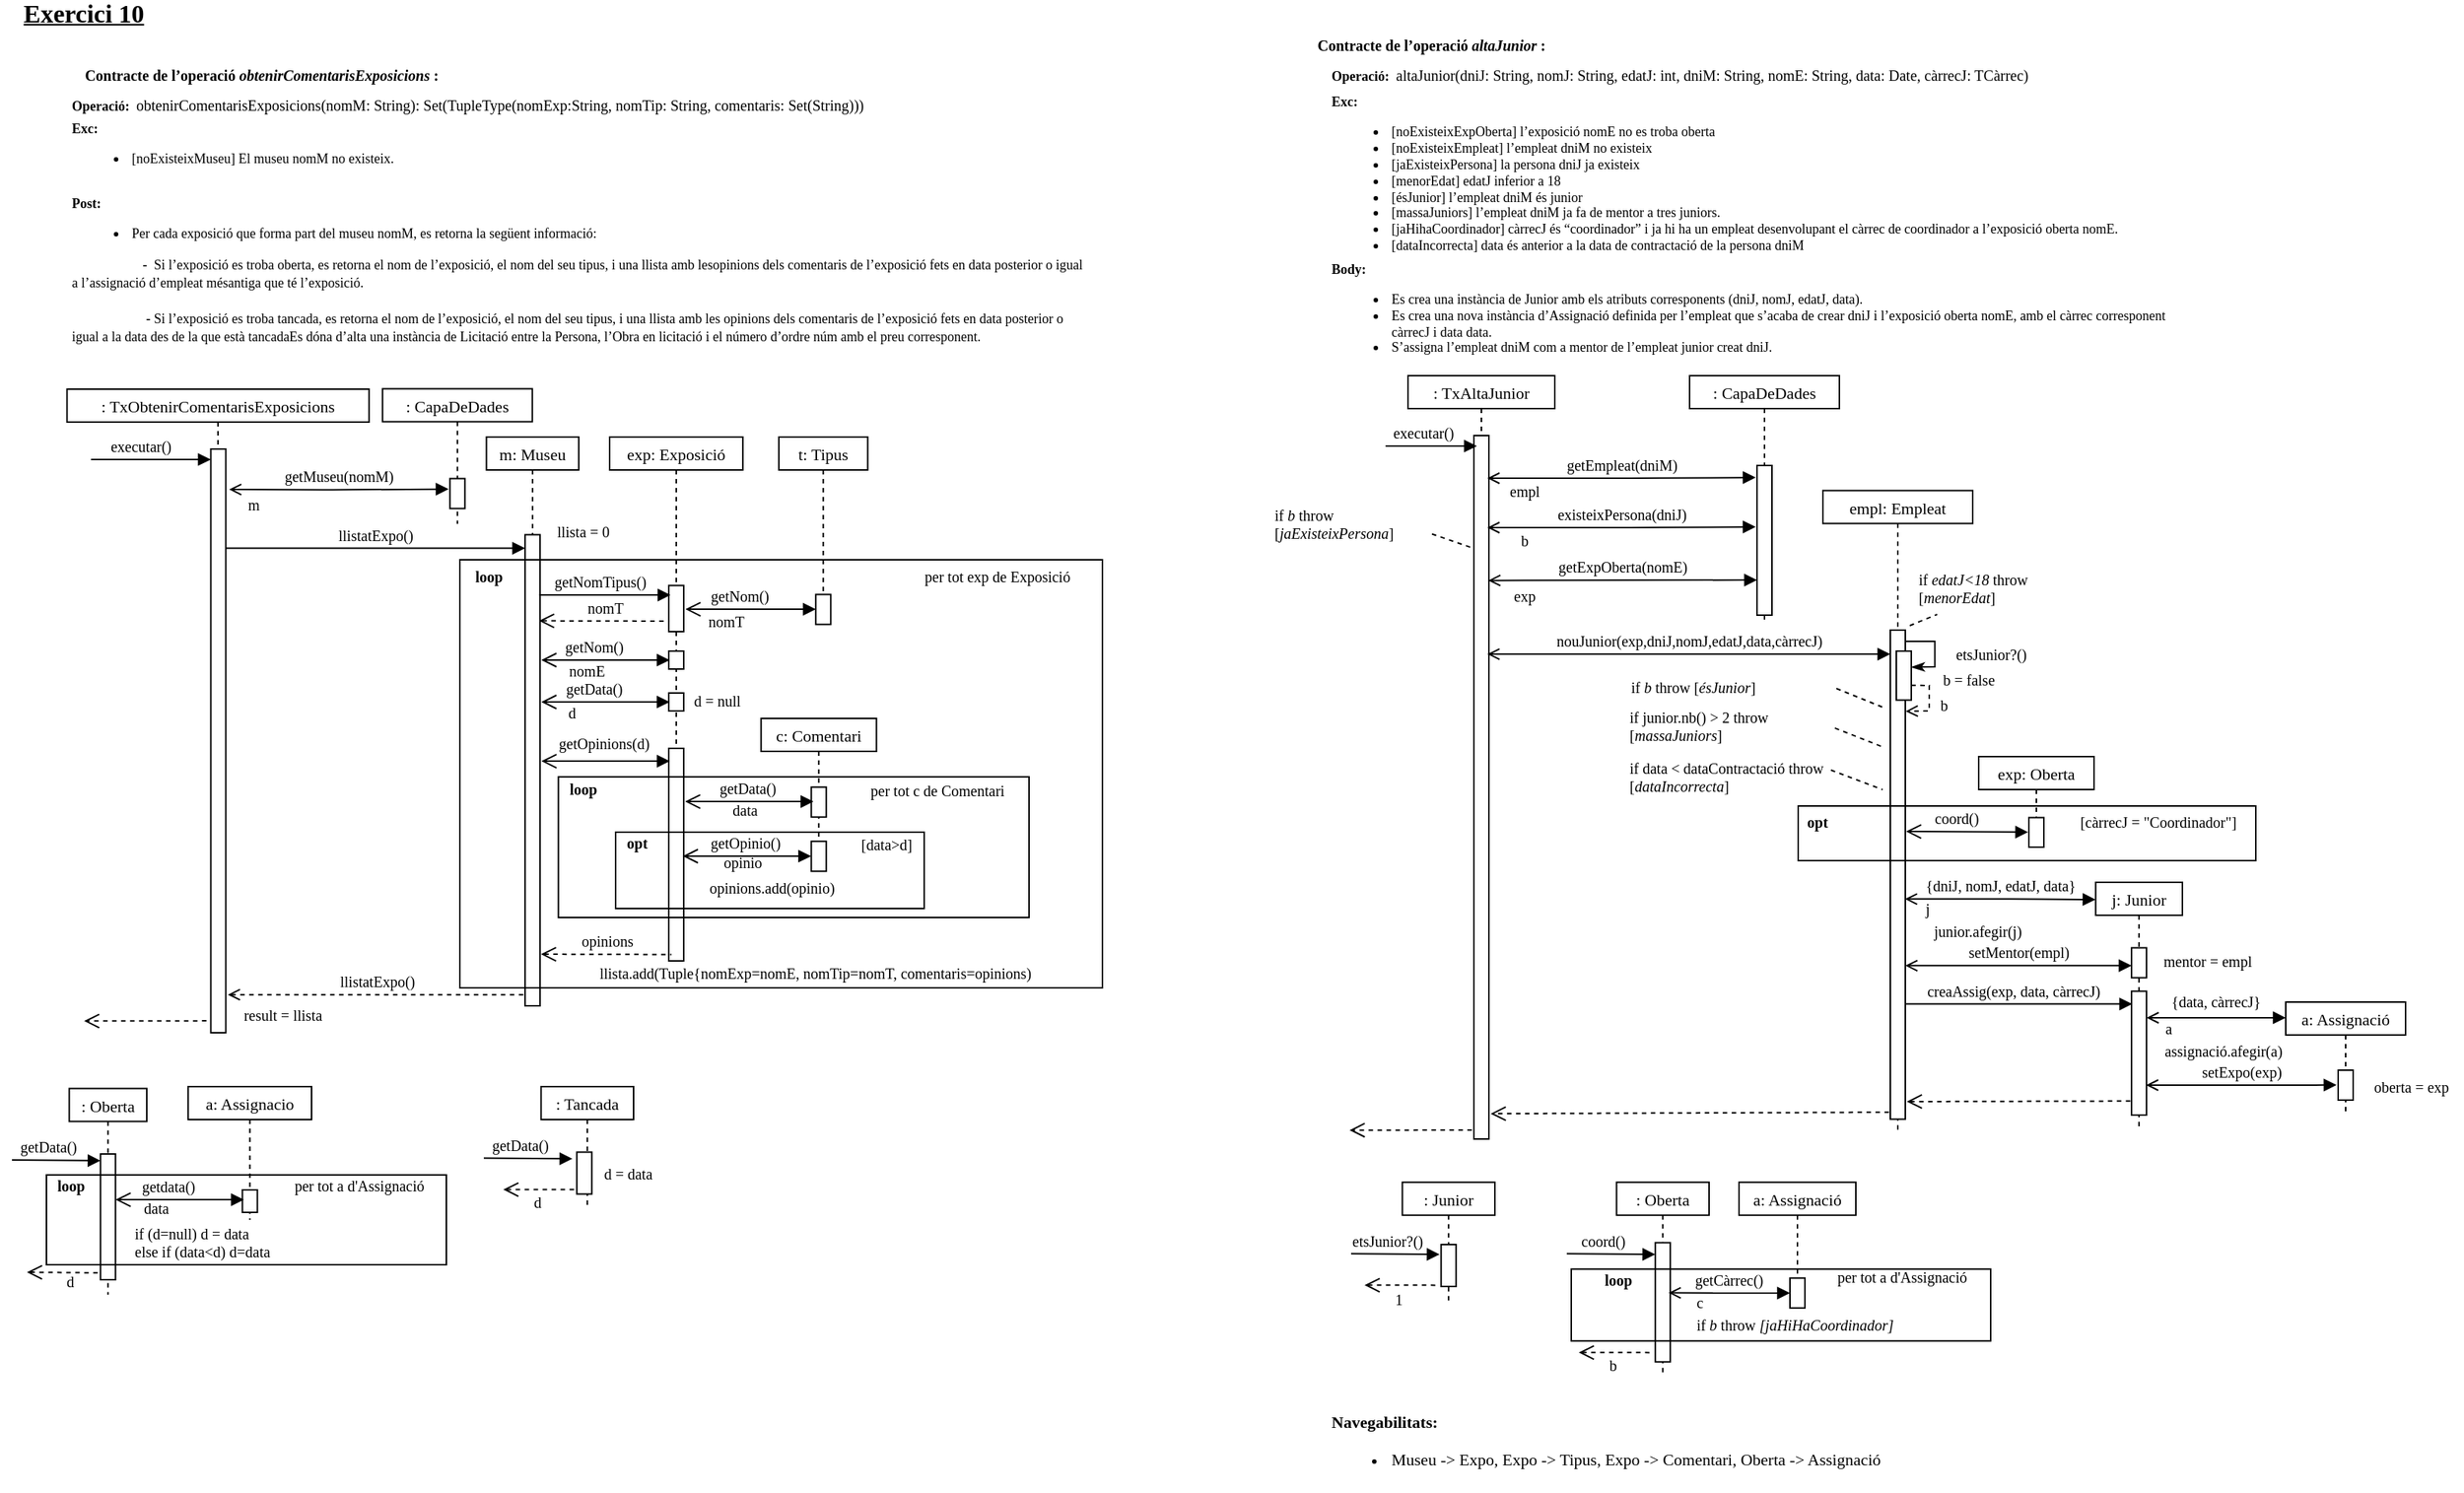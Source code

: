 <mxfile version="14.5.1" type="device"><diagram name="Exercici 1" id="A4aeYP2_zbQ1j3xKvPxW"><mxGraphModel dx="2881" dy="1174" grid="1" gridSize="10" guides="1" tooltips="1" connect="1" arrows="1" fold="1" page="1" pageScale="1" pageWidth="850" pageHeight="1100" math="0" shadow="0"><root><mxCell id="rr0j3MNxfHgKivW4I9E4-0"/><mxCell id="rr0j3MNxfHgKivW4I9E4-1" parent="rr0j3MNxfHgKivW4I9E4-0"/><mxCell id="rr0j3MNxfHgKivW4I9E4-3" value="&lt;font data-font-src=&quot;https://fonts.googleapis.com/css?family=montserrat&quot; style=&quot;font-size: 17px&quot;&gt;Exercici 10&lt;/font&gt;" style="text;html=1;strokeColor=none;fillColor=none;align=center;verticalAlign=middle;whiteSpace=wrap;rounded=0;fontStyle=5;fontSize=17;fontFamily=montserrat;fontSource=https%3A%2F%2Ffonts.googleapis.com%2Fcss%3Ffamily%3Dmontserrat;" parent="rr0j3MNxfHgKivW4I9E4-1" vertex="1"><mxGeometry x="-800" y="20" width="100" height="20" as="geometry"/></mxCell><mxCell id="rr0j3MNxfHgKivW4I9E4-52" value="&lt;font color=&quot;#000000&quot;&gt;Contracte de l’operació &lt;i&gt;obtenirComentarisExposicions&amp;nbsp;&lt;/i&gt;:&amp;nbsp;&lt;/font&gt;" style="text;html=1;strokeColor=none;fillColor=none;align=center;verticalAlign=middle;whiteSpace=wrap;rounded=0;fontFamily=montserrat;fontSource=https%3A%2F%2Ffonts.googleapis.com%2Fcss%3Ffamily%3Dmontserrat;fontSize=10;fontColor=#0066CC;fontStyle=1" parent="rr0j3MNxfHgKivW4I9E4-1" vertex="1"><mxGeometry x="-780" y="60" width="300" height="20" as="geometry"/></mxCell><mxCell id="rr0j3MNxfHgKivW4I9E4-53" value="&lt;font color=&quot;#000000&quot; style=&quot;font-size: 9px&quot;&gt;&lt;b&gt;Operació:&amp;nbsp;&amp;nbsp;&lt;/b&gt;&lt;/font&gt;&lt;font color=&quot;#000000&quot;&gt;obtenirComentarisExposicions(nomM: String): Set(TupleType(nomExp:String, nomTip: String, comentaris: Set(String)))&lt;/font&gt;" style="text;html=1;strokeColor=none;fillColor=none;align=left;verticalAlign=middle;whiteSpace=wrap;rounded=0;fontFamily=montserrat;fontSource=https%3A%2F%2Ffonts.googleapis.com%2Fcss%3Ffamily%3Dmontserrat;fontSize=10;fontColor=#0066CC;" parent="rr0j3MNxfHgKivW4I9E4-1" vertex="1"><mxGeometry x="-760.38" y="80" width="640.13" height="20" as="geometry"/></mxCell><mxCell id="rr0j3MNxfHgKivW4I9E4-54" value="&lt;font style=&quot;font-size: 9px&quot;&gt;&lt;b style=&quot;color: rgb(0 , 0 , 0)&quot;&gt;Exc:&amp;nbsp; &lt;/b&gt;&lt;br&gt;&lt;ul&gt;&lt;li style=&quot;color: rgb(0 , 0 , 0)&quot;&gt;&lt;span&gt;[noExisteixMuseu] El museu nomM no existeix.&lt;/span&gt;&lt;/li&gt;&lt;/ul&gt;&lt;/font&gt;" style="text;html=1;strokeColor=none;fillColor=none;align=left;verticalAlign=middle;whiteSpace=wrap;rounded=0;fontFamily=montserrat;fontSource=https%3A%2F%2Ffonts.googleapis.com%2Fcss%3Ffamily%3Dmontserrat;fontSize=10;fontColor=#0066CC;" parent="rr0j3MNxfHgKivW4I9E4-1" vertex="1"><mxGeometry x="-760.38" y="100" width="680" height="40" as="geometry"/></mxCell><mxCell id="rr0j3MNxfHgKivW4I9E4-55" value="&lt;font color=&quot;#000000&quot;&gt;&lt;b style=&quot;font-size: 9px&quot;&gt;Post:&amp;nbsp; &lt;/b&gt;&lt;br&gt;&lt;ul style=&quot;font-size: 9px&quot;&gt;&lt;li&gt;Per cada exposició que forma part del museu nomM, es retorna la següent informació:&lt;/li&gt;&lt;/ul&gt;&lt;/font&gt;&lt;span style=&quot;font-size: 9px ; color: rgb(0 , 0 , 0)&quot;&gt;&amp;nbsp; &amp;nbsp; &amp;nbsp; &amp;nbsp; &amp;nbsp; &amp;nbsp; &amp;nbsp; &amp;nbsp; &amp;nbsp; &amp;nbsp; &amp;nbsp;&lt;b&gt;-&lt;/b&gt;&amp;nbsp; Si l’exposició es troba oberta, es retorna el nom de l’exposició, el nom del seu tipus, i una llista amb les&lt;/span&gt;&lt;span style=&quot;font-size: 9px ; color: rgb(0 , 0 , 0)&quot;&gt;opinions dels comentaris de l’exposició fets en data posterior o igual a l’assignació d’empleat més&lt;/span&gt;&lt;span style=&quot;font-size: 9px ; color: rgb(0 , 0 , 0)&quot;&gt;antiga que té l’exposició.&lt;br&gt;&lt;/span&gt;&lt;span style=&quot;font-size: 9px ; color: rgb(0 , 0 , 0)&quot;&gt;&lt;br&gt;&amp;nbsp; &amp;nbsp; &amp;nbsp; &amp;nbsp; &amp;nbsp; &amp;nbsp; &amp;nbsp; &amp;nbsp; &amp;nbsp; &amp;nbsp; &amp;nbsp; &lt;b&gt;-&lt;/b&gt; Si l’exposició es troba tancada, es retorna el nom de l’exposició, el nom del seu tipus, i una llista amb&amp;nbsp;&lt;/span&gt;&lt;span style=&quot;font-size: 9px ; color: rgb(0 , 0 , 0)&quot;&gt;les opinions dels comentaris de l’exposició fets en data posterior o igual a la data des de la que està&amp;nbsp;&lt;/span&gt;&lt;span style=&quot;font-size: 9px ; color: rgb(0 , 0 , 0)&quot;&gt;tancadaEs dóna d’alta una instància de Licitació entre la Persona, l’Obra en licitació i el número&amp;nbsp;&lt;/span&gt;&lt;span style=&quot;font-size: 9px ; color: rgb(0 , 0 , 0)&quot;&gt;d’ordre núm amb el preu corresponent.&lt;/span&gt;&lt;span style=&quot;font-size: 9px ; color: rgb(0 , 0 , 0)&quot;&gt;&lt;br&gt;&lt;/span&gt;" style="text;html=1;strokeColor=none;fillColor=none;align=left;verticalAlign=middle;whiteSpace=wrap;rounded=0;fontFamily=montserrat;fontSource=https%3A%2F%2Ffonts.googleapis.com%2Fcss%3Ffamily%3Dmontserrat;fontSize=10;fontColor=#0066CC;" parent="rr0j3MNxfHgKivW4I9E4-1" vertex="1"><mxGeometry x="-760.38" y="140" width="680.38" height="120" as="geometry"/></mxCell><mxCell id="rr0j3MNxfHgKivW4I9E4-77" value="&lt;font color=&quot;#000000&quot;&gt;Contracte de l’operació &lt;i&gt;altaJunior&amp;nbsp;&lt;/i&gt;:&amp;nbsp;&lt;/font&gt;" style="text;html=1;strokeColor=none;fillColor=none;align=center;verticalAlign=middle;whiteSpace=wrap;rounded=0;fontFamily=montserrat;fontSource=https%3A%2F%2Ffonts.googleapis.com%2Fcss%3Ffamily%3Dmontserrat;fontSize=10;fontColor=#0066CC;fontStyle=1" parent="rr0j3MNxfHgKivW4I9E4-1" vertex="1"><mxGeometry x="52" y="40" width="198" height="20" as="geometry"/></mxCell><mxCell id="rr0j3MNxfHgKivW4I9E4-78" value="&lt;font color=&quot;#000000&quot; style=&quot;font-size: 9px&quot;&gt;&lt;b&gt;Operació:&amp;nbsp;&amp;nbsp;&lt;/b&gt;&lt;/font&gt;&lt;font color=&quot;#000000&quot;&gt;altaJunior(dniJ: String, nomJ: String, edatJ: int, dniM: String, nomE: String, data: Date, càrrecJ: TCàrrec)&lt;/font&gt;" style="text;html=1;strokeColor=none;fillColor=none;align=left;verticalAlign=middle;whiteSpace=wrap;rounded=0;fontFamily=montserrat;fontSource=https%3A%2F%2Ffonts.googleapis.com%2Fcss%3Ffamily%3Dmontserrat;fontSize=10;fontColor=#0066CC;" parent="rr0j3MNxfHgKivW4I9E4-1" vertex="1"><mxGeometry x="81.12" y="60" width="567.88" height="20" as="geometry"/></mxCell><mxCell id="rr0j3MNxfHgKivW4I9E4-79" value="&lt;font color=&quot;#000000&quot; style=&quot;font-size: 9px&quot;&gt;&lt;b&gt;Exc:&amp;nbsp; &lt;/b&gt;&lt;br&gt;&lt;ul&gt;&lt;li&gt;[noExisteixExpOberta] l’exposició nomE no es troba oberta&lt;/li&gt;&lt;li&gt;[noExisteixEmpleat] l’empleat dniM no existeix&lt;/li&gt;&lt;li&gt;[jaExisteixPersona] la persona dniJ ja existeix&lt;/li&gt;&lt;li&gt;[menorEdat] edatJ inferior a 18&lt;/li&gt;&lt;li&gt;[ésJunior] l’empleat dniM és junior&lt;/li&gt;&lt;li&gt;[massaJuniors] l’empleat dniM ja fa de mentor a tres juniors.&lt;/li&gt;&lt;li&gt;[jaHihaCoordinador] càrrecJ és “coordinador” i ja hi ha un empleat desenvolupant el càrrec de coordinador a l’exposició oberta nomE.&lt;/li&gt;&lt;li&gt;[dataIncorrecta] data és anterior a la data de contractació de la persona dniM&lt;br&gt;&lt;/li&gt;&lt;/ul&gt;&lt;/font&gt;" style="text;html=1;strokeColor=none;fillColor=none;align=left;verticalAlign=middle;whiteSpace=wrap;rounded=0;fontFamily=montserrat;fontSource=https%3A%2F%2Ffonts.googleapis.com%2Fcss%3Ffamily%3Dmontserrat;fontSize=10;fontColor=#0066CC;" parent="rr0j3MNxfHgKivW4I9E4-1" vertex="1"><mxGeometry x="81.12" y="80" width="708.88" height="120" as="geometry"/></mxCell><mxCell id="rr0j3MNxfHgKivW4I9E4-80" value="&lt;font color=&quot;#000000&quot; style=&quot;font-size: 9px&quot;&gt;&lt;b&gt;Body:&amp;nbsp; &lt;/b&gt;&lt;br&gt;&lt;ul&gt;&lt;li&gt;Es crea una instància de Junior amb els atributs corresponents (dniJ, nomJ, edatJ, data).&amp;nbsp;&lt;/li&gt;&lt;li&gt;Es crea una nova instància d’Assignació definida per l’empleat que s’acaba de crear dniJ i l’exposició oberta nomE, amb el càrrec corresponent càrrecJ i data data.&amp;nbsp;&lt;/li&gt;&lt;li&gt;S’assigna l’empleat dniM com a mentor de l’empleat junior creat dniJ.&lt;/li&gt;&lt;/ul&gt;&lt;/font&gt;" style="text;html=1;strokeColor=none;fillColor=none;align=left;verticalAlign=middle;whiteSpace=wrap;rounded=0;fontFamily=montserrat;fontSource=https%3A%2F%2Ffonts.googleapis.com%2Fcss%3Ffamily%3Dmontserrat;fontSize=10;fontColor=#0066CC;" parent="rr0j3MNxfHgKivW4I9E4-1" vertex="1"><mxGeometry x="80.5" y="200" width="560" height="60" as="geometry"/></mxCell><mxCell id="o9S6ADsX8Pivb-Nv-NHg-0" value=": TxObtenirComentarisExposicions" style="shape=umlLifeline;perimeter=lifelinePerimeter;container=1;collapsible=0;recursiveResize=0;rounded=0;shadow=0;strokeWidth=1;size=22;fontFamily=montserrat;fontSource=https%3A%2F%2Ffonts.googleapis.com%2Fcss%3Ffamily%3Dmontserrat;fontSize=11;" parent="rr0j3MNxfHgKivW4I9E4-1" vertex="1" treatAsSingle="0"><mxGeometry x="-761.25" y="280" width="201.63" height="430" as="geometry"/></mxCell><mxCell id="o9S6ADsX8Pivb-Nv-NHg-1" value="" style="points=[];perimeter=orthogonalPerimeter;rounded=0;shadow=0;strokeWidth=1;" parent="o9S6ADsX8Pivb-Nv-NHg-0" vertex="1"><mxGeometry x="96" y="40" width="10" height="390" as="geometry"/></mxCell><mxCell id="o9S6ADsX8Pivb-Nv-NHg-2" value="executar()" style="verticalAlign=bottom;startArrow=none;endArrow=block;startSize=8;shadow=0;strokeWidth=1;startFill=0;fontFamily=montserrat;fontSource=https%3A%2F%2Ffonts.googleapis.com%2Fcss%3Ffamily%3Dmontserrat;fontSize=10;" parent="o9S6ADsX8Pivb-Nv-NHg-0" edge="1"><mxGeometry x="-0.167" relative="1" as="geometry"><mxPoint x="16" y="47" as="sourcePoint"/><mxPoint as="offset"/><mxPoint x="96" y="47" as="targetPoint"/></mxGeometry></mxCell><mxCell id="o9S6ADsX8Pivb-Nv-NHg-3" value=": CapaDeDades" style="shape=umlLifeline;perimeter=lifelinePerimeter;container=1;collapsible=0;recursiveResize=0;rounded=0;shadow=0;strokeWidth=1;size=22;fontFamily=montserrat;fontSource=https%3A%2F%2Ffonts.googleapis.com%2Fcss%3Ffamily%3Dmontserrat;fontSize=11;" parent="rr0j3MNxfHgKivW4I9E4-1" vertex="1" treatAsSingle="0"><mxGeometry x="-550.63" y="279.75" width="100" height="90.25" as="geometry"/></mxCell><mxCell id="o9S6ADsX8Pivb-Nv-NHg-4" value="" style="points=[];perimeter=orthogonalPerimeter;rounded=0;shadow=0;strokeWidth=1;" parent="o9S6ADsX8Pivb-Nv-NHg-3" vertex="1"><mxGeometry x="45" y="60" width="10" height="20" as="geometry"/></mxCell><mxCell id="o9S6ADsX8Pivb-Nv-NHg-5" value="getMuseu(nomM)" style="verticalAlign=bottom;endArrow=block;shadow=0;strokeWidth=1;fontFamily=montserrat;fontSource=https%3A%2F%2Ffonts.googleapis.com%2Fcss%3Ffamily%3Dmontserrat;fontSize=10;spacingBottom=-1;startArrow=open;startFill=0;entryX=-0.088;entryY=0.039;entryDx=0;entryDy=0;entryPerimeter=0;" parent="rr0j3MNxfHgKivW4I9E4-1" edge="1"><mxGeometry x="0.003" y="1" relative="1" as="geometry"><mxPoint x="-653" y="347" as="sourcePoint"/><mxPoint x="-506.51" y="346.77" as="targetPoint"/><Array as="points"><mxPoint x="-580.63" y="347.25"/></Array><mxPoint as="offset"/></mxGeometry></mxCell><mxCell id="o9S6ADsX8Pivb-Nv-NHg-6" value="" style="verticalAlign=bottom;endArrow=open;dashed=1;endSize=8;shadow=0;strokeWidth=1;exitX=-0.333;exitY=0.905;exitDx=0;exitDy=0;exitPerimeter=0;" parent="rr0j3MNxfHgKivW4I9E4-1" edge="1"><mxGeometry relative="1" as="geometry"><mxPoint x="-749.84" y="702.18" as="targetPoint"/><mxPoint x="-668.17" y="702.055" as="sourcePoint"/></mxGeometry></mxCell><mxCell id="o9S6ADsX8Pivb-Nv-NHg-7" value="&lt;font face=&quot;montserrat&quot;&gt;m&lt;/font&gt;" style="text;html=1;strokeColor=none;fillColor=none;align=center;verticalAlign=middle;whiteSpace=wrap;rounded=0;glass=0;fontSize=10;" parent="rr0j3MNxfHgKivW4I9E4-1" vertex="1"><mxGeometry x="-648.55" y="348.75" width="24.69" height="17" as="geometry"/></mxCell><mxCell id="o9S6ADsX8Pivb-Nv-NHg-8" value="m: Museu" style="shape=umlLifeline;perimeter=lifelinePerimeter;container=1;collapsible=0;recursiveResize=0;rounded=0;shadow=0;strokeWidth=1;size=22;fontFamily=montserrat;fontSource=https%3A%2F%2Ffonts.googleapis.com%2Fcss%3Ffamily%3Dmontserrat;fontSize=11;" parent="rr0j3MNxfHgKivW4I9E4-1" vertex="1" treatAsSingle="0"><mxGeometry x="-481.25" y="312" width="61.63" height="380" as="geometry"/></mxCell><mxCell id="o9S6ADsX8Pivb-Nv-NHg-9" value="" style="points=[];perimeter=orthogonalPerimeter;rounded=0;shadow=0;strokeWidth=1;" parent="o9S6ADsX8Pivb-Nv-NHg-8" vertex="1"><mxGeometry x="25.81" y="65.25" width="10" height="314.75" as="geometry"/></mxCell><mxCell id="o9S6ADsX8Pivb-Nv-NHg-18" value="&lt;font face=&quot;montserrat&quot; style=&quot;font-style: normal&quot;&gt;result = llista&lt;/font&gt;" style="text;html=1;strokeColor=none;fillColor=none;align=center;verticalAlign=middle;whiteSpace=wrap;rounded=0;glass=0;fontSize=10;fontStyle=2" parent="rr0j3MNxfHgKivW4I9E4-1" vertex="1"><mxGeometry x="-651.55" y="688" width="69.55" height="19" as="geometry"/></mxCell><mxCell id="o9S6ADsX8Pivb-Nv-NHg-19" value="llistatExpo()" style="verticalAlign=bottom;endArrow=block;shadow=0;strokeWidth=1;fontFamily=montserrat;fontSource=https%3A%2F%2Ffonts.googleapis.com%2Fcss%3Ffamily%3Dmontserrat;fontSize=10;spacingBottom=-1;startArrow=none;startFill=0;exitX=1.025;exitY=0.63;exitDx=0;exitDy=0;exitPerimeter=0;" parent="rr0j3MNxfHgKivW4I9E4-1" edge="1"><mxGeometry x="0.003" y="1" relative="1" as="geometry"><mxPoint x="-655" y="386.3" as="sourcePoint"/><mxPoint x="-455.44" y="386.3" as="targetPoint"/><Array as="points"/><mxPoint as="offset"/></mxGeometry></mxCell><mxCell id="o9S6ADsX8Pivb-Nv-NHg-21" value=": Oberta" style="shape=umlLifeline;perimeter=lifelinePerimeter;container=1;collapsible=0;recursiveResize=0;rounded=0;shadow=0;strokeWidth=1;size=22;fontFamily=montserrat;fontSource=https%3A%2F%2Ffonts.googleapis.com%2Fcss%3Ffamily%3Dmontserrat;fontSize=11;" parent="rr0j3MNxfHgKivW4I9E4-1" vertex="1"><mxGeometry x="-759.76" y="747.25" width="51.76" height="137.75" as="geometry"/></mxCell><mxCell id="o9S6ADsX8Pivb-Nv-NHg-22" value="" style="points=[];perimeter=orthogonalPerimeter;rounded=0;shadow=0;strokeWidth=1;" parent="rr0j3MNxfHgKivW4I9E4-1" vertex="1"><mxGeometry x="-738.88" y="791" width="10" height="84" as="geometry"/></mxCell><mxCell id="END-dFljHRUk9TwumNKi-72" value="&lt;font face=&quot;montserrat&quot;&gt;&lt;b&gt;loop&lt;/b&gt;&lt;/font&gt;" style="text;html=1;strokeColor=none;fillColor=none;align=center;verticalAlign=middle;whiteSpace=wrap;rounded=0;glass=0;fontSize=10;" parent="rr0j3MNxfHgKivW4I9E4-1" vertex="1"><mxGeometry x="-496" y="396.5" width="33" height="17" as="geometry"/></mxCell><mxCell id="END-dFljHRUk9TwumNKi-78" value="&lt;font face=&quot;montserrat&quot;&gt;per tot exp de Exposició&lt;/font&gt;" style="text;html=1;strokeColor=none;fillColor=none;align=center;verticalAlign=middle;whiteSpace=wrap;rounded=0;glass=0;fontSize=10;" parent="rr0j3MNxfHgKivW4I9E4-1" vertex="1"><mxGeometry x="-204.74" y="396" width="130" height="17" as="geometry"/></mxCell><mxCell id="Mmp0gg5HsdLBVKiXvpKi-0" value="getData()" style="verticalAlign=bottom;startArrow=none;endArrow=block;startSize=8;shadow=0;strokeWidth=1;startFill=0;fontFamily=montserrat;fontSource=https%3A%2F%2Ffonts.googleapis.com%2Fcss%3Ffamily%3Dmontserrat;fontSize=10;spacingRight=0;spacingBottom=0;" parent="rr0j3MNxfHgKivW4I9E4-1" edge="1"><mxGeometry x="-0.167" relative="1" as="geometry"><mxPoint x="-798.0" y="795" as="sourcePoint"/><mxPoint as="offset"/><mxPoint x="-738.88" y="795.46" as="targetPoint"/></mxGeometry></mxCell><mxCell id="Mmp0gg5HsdLBVKiXvpKi-3" value="" style="verticalAlign=bottom;startArrow=open;endArrow=none;startSize=8;shadow=0;strokeWidth=1;startFill=0;fontFamily=montserrat;fontSource=https%3A%2F%2Ffonts.googleapis.com%2Fcss%3Ffamily%3Dmontserrat;fontSize=10;spacingRight=0;spacingBottom=0;dashed=1;endFill=0;spacingLeft=16;" parent="rr0j3MNxfHgKivW4I9E4-1" edge="1"><mxGeometry x="-0.167" relative="1" as="geometry"><mxPoint x="-788.0" y="870" as="sourcePoint"/><mxPoint as="offset"/><mxPoint x="-738.88" y="870.43" as="targetPoint"/></mxGeometry></mxCell><mxCell id="ABD0OqnMOU9knFrniA8E-0" value=": TxAltaJunior" style="shape=umlLifeline;perimeter=lifelinePerimeter;container=1;collapsible=0;recursiveResize=0;rounded=0;shadow=0;strokeWidth=1;size=22;fontFamily=montserrat;fontSource=https%3A%2F%2Ffonts.googleapis.com%2Fcss%3Ffamily%3Dmontserrat;fontSize=11;" parent="rr0j3MNxfHgKivW4I9E4-1" vertex="1" treatAsSingle="0"><mxGeometry x="134" y="271" width="98" height="510" as="geometry"/></mxCell><mxCell id="ABD0OqnMOU9knFrniA8E-1" value="" style="points=[];perimeter=orthogonalPerimeter;rounded=0;shadow=0;strokeWidth=1;" parent="ABD0OqnMOU9knFrniA8E-0" vertex="1"><mxGeometry x="44" y="40" width="10" height="470" as="geometry"/></mxCell><mxCell id="ABD0OqnMOU9knFrniA8E-2" value="executar()" style="verticalAlign=bottom;startArrow=none;endArrow=block;startSize=8;shadow=0;strokeWidth=1;startFill=0;fontFamily=montserrat;fontSource=https%3A%2F%2Ffonts.googleapis.com%2Fcss%3Ffamily%3Dmontserrat;fontSize=10;" parent="ABD0OqnMOU9knFrniA8E-0" edge="1"><mxGeometry x="-0.167" relative="1" as="geometry"><mxPoint x="-15" y="47" as="sourcePoint"/><mxPoint as="offset"/><mxPoint x="46" y="47" as="targetPoint"/></mxGeometry></mxCell><mxCell id="ABD0OqnMOU9knFrniA8E-3" value=": CapaDeDades" style="shape=umlLifeline;perimeter=lifelinePerimeter;container=1;collapsible=0;recursiveResize=0;rounded=0;shadow=0;strokeWidth=1;size=22;fontFamily=montserrat;fontSource=https%3A%2F%2Ffonts.googleapis.com%2Fcss%3Ffamily%3Dmontserrat;fontSize=11;" parent="rr0j3MNxfHgKivW4I9E4-1" vertex="1" treatAsSingle="0"><mxGeometry x="322" y="271" width="100" height="164" as="geometry"/></mxCell><mxCell id="ABD0OqnMOU9knFrniA8E-4" value="" style="points=[];perimeter=orthogonalPerimeter;rounded=0;shadow=0;strokeWidth=1;" parent="ABD0OqnMOU9knFrniA8E-3" vertex="1"><mxGeometry x="45" y="60" width="10" height="100" as="geometry"/></mxCell><mxCell id="ABD0OqnMOU9knFrniA8E-5" value="getEmpleat(dniM)" style="verticalAlign=bottom;endArrow=block;shadow=0;strokeWidth=1;fontFamily=montserrat;fontSource=https%3A%2F%2Ffonts.googleapis.com%2Fcss%3Ffamily%3Dmontserrat;fontSize=10;spacingBottom=-1;startArrow=open;startFill=0;entryX=-0.088;entryY=0.039;entryDx=0;entryDy=0;entryPerimeter=0;" parent="rr0j3MNxfHgKivW4I9E4-1" edge="1"><mxGeometry x="0.003" y="1" relative="1" as="geometry"><mxPoint x="187" y="339.5" as="sourcePoint"/><mxPoint x="366.12" y="339.02" as="targetPoint"/><Array as="points"><mxPoint x="292" y="339.5"/></Array><mxPoint as="offset"/></mxGeometry></mxCell><mxCell id="ABD0OqnMOU9knFrniA8E-6" value="" style="verticalAlign=bottom;endArrow=open;dashed=1;endSize=8;shadow=0;strokeWidth=1;exitX=-0.333;exitY=0.905;exitDx=0;exitDy=0;exitPerimeter=0;" parent="rr0j3MNxfHgKivW4I9E4-1" edge="1"><mxGeometry relative="1" as="geometry"><mxPoint x="95" y="775.13" as="targetPoint"/><mxPoint x="176.67" y="775.005" as="sourcePoint"/></mxGeometry></mxCell><mxCell id="ABD0OqnMOU9knFrniA8E-7" value="&lt;font face=&quot;montserrat&quot;&gt;empl&lt;/font&gt;" style="text;html=1;strokeColor=none;fillColor=none;align=center;verticalAlign=middle;whiteSpace=wrap;rounded=0;glass=0;fontSize=10;" parent="rr0j3MNxfHgKivW4I9E4-1" vertex="1"><mxGeometry x="192" y="339.5" width="40" height="17" as="geometry"/></mxCell><mxCell id="ABD0OqnMOU9knFrniA8E-8" value="empl: Empleat" style="shape=umlLifeline;perimeter=lifelinePerimeter;container=1;collapsible=0;recursiveResize=0;rounded=0;shadow=0;strokeWidth=1;size=22;fontFamily=montserrat;fontSource=https%3A%2F%2Ffonts.googleapis.com%2Fcss%3Ffamily%3Dmontserrat;fontSize=11;" parent="rr0j3MNxfHgKivW4I9E4-1" vertex="1" treatAsSingle="0"><mxGeometry x="411" y="347.75" width="100" height="427.25" as="geometry"/></mxCell><mxCell id="ABD0OqnMOU9knFrniA8E-9" value="" style="points=[];perimeter=orthogonalPerimeter;rounded=0;shadow=0;strokeWidth=1;" parent="ABD0OqnMOU9knFrniA8E-8" vertex="1"><mxGeometry x="45" y="93.25" width="10" height="326.75" as="geometry"/></mxCell><mxCell id="KWGk3L5I-lEmcfgXKVe8-150" value="" style="endArrow=open;html=1;dashed=1;fontColor=none;rounded=0;exitX=0.998;exitY=1.002;exitDx=0;exitDy=0;exitPerimeter=0;entryX=1.026;entryY=0.273;entryDx=0;entryDy=0;entryPerimeter=0;endFill=0;" edge="1" parent="ABD0OqnMOU9knFrniA8E-8"><mxGeometry width="50" height="50" relative="1" as="geometry"><mxPoint x="58.98" y="130.065" as="sourcePoint"/><mxPoint x="55.26" y="147.473" as="targetPoint"/><Array as="points"><mxPoint x="71" y="130.25"/><mxPoint x="71" y="147.25"/></Array></mxGeometry></mxCell><mxCell id="KWGk3L5I-lEmcfgXKVe8-151" value="" style="points=[];perimeter=orthogonalPerimeter;rounded=0;shadow=0;strokeWidth=1;" vertex="1" parent="ABD0OqnMOU9knFrniA8E-8"><mxGeometry x="49" y="107.25" width="10" height="32.75" as="geometry"/></mxCell><mxCell id="ABD0OqnMOU9knFrniA8E-10" value="getExpOberta(nomE)" style="verticalAlign=bottom;endArrow=block;shadow=0;strokeWidth=1;fontFamily=montserrat;fontSource=https%3A%2F%2Ffonts.googleapis.com%2Fcss%3Ffamily%3Dmontserrat;fontSize=10;spacingBottom=-1;startArrow=open;startFill=0;entryX=-0.158;entryY=0.258;entryDx=0;entryDy=0;entryPerimeter=0;" parent="rr0j3MNxfHgKivW4I9E4-1" edge="1"><mxGeometry x="0.003" y="1" relative="1" as="geometry"><mxPoint x="187.58" y="407.82" as="sourcePoint"/><mxPoint x="367.0" y="407.51" as="targetPoint"/><Array as="points"/><mxPoint as="offset"/></mxGeometry></mxCell><mxCell id="ABD0OqnMOU9knFrniA8E-11" value="&lt;font face=&quot;montserrat&quot;&gt;exp&lt;/font&gt;" style="text;html=1;strokeColor=none;fillColor=none;align=center;verticalAlign=middle;whiteSpace=wrap;rounded=0;glass=0;fontSize=10;" parent="rr0j3MNxfHgKivW4I9E4-1" vertex="1"><mxGeometry x="192" y="409.25" width="40" height="17" as="geometry"/></mxCell><mxCell id="ABD0OqnMOU9knFrniA8E-18" value="&lt;font face=&quot;montserrat&quot;&gt;if &lt;i&gt;b &lt;/i&gt;throw [&lt;i&gt;jaExisteixPersona&lt;/i&gt;]&lt;/font&gt;" style="text;html=1;strokeColor=none;fillColor=none;align=left;verticalAlign=middle;whiteSpace=wrap;rounded=0;glass=0;fontSize=10;" parent="rr0j3MNxfHgKivW4I9E4-1" vertex="1"><mxGeometry x="42.63" y="355" width="107.37" height="29" as="geometry"/></mxCell><mxCell id="ABD0OqnMOU9knFrniA8E-19" value="nouJunior(exp,dniJ,nomJ,edatJ,data,càrrecJ)" style="verticalAlign=bottom;endArrow=block;shadow=0;strokeWidth=1;fontFamily=montserrat;fontSource=https%3A%2F%2Ffonts.googleapis.com%2Fcss%3Ffamily%3Dmontserrat;fontSize=10;spacingBottom=-1;startArrow=open;startFill=0;" parent="rr0j3MNxfHgKivW4I9E4-1" edge="1" target="ABD0OqnMOU9knFrniA8E-9"><mxGeometry x="0.003" y="1" relative="1" as="geometry"><mxPoint x="187" y="457.03" as="sourcePoint"/><mxPoint x="450" y="457" as="targetPoint"/><Array as="points"/><mxPoint as="offset"/></mxGeometry></mxCell><mxCell id="ZmXJqwXubnbMpQH1gCX3-0" value="" style="endArrow=none;dashed=1;html=1;entryX=-0.141;entryY=0.258;entryDx=0;entryDy=0;entryPerimeter=0;exitX=1;exitY=0.75;exitDx=0;exitDy=0;" parent="rr0j3MNxfHgKivW4I9E4-1" edge="1" source="ABD0OqnMOU9knFrniA8E-18"><mxGeometry width="50" height="50" relative="1" as="geometry"><mxPoint x="142" y="394.25" as="sourcePoint"/><mxPoint x="176.59" y="385.94" as="targetPoint"/></mxGeometry></mxCell><mxCell id="ZmXJqwXubnbMpQH1gCX3-1" value="existeixPersona(dniJ)" style="verticalAlign=bottom;endArrow=block;shadow=0;strokeWidth=1;fontFamily=montserrat;fontSource=https%3A%2F%2Ffonts.googleapis.com%2Fcss%3Ffamily%3Dmontserrat;fontSize=10;spacingBottom=-1;startArrow=open;startFill=0;entryX=-0.088;entryY=0.039;entryDx=0;entryDy=0;entryPerimeter=0;" parent="rr0j3MNxfHgKivW4I9E4-1" edge="1"><mxGeometry x="0.003" y="1" relative="1" as="geometry"><mxPoint x="187" y="372.5" as="sourcePoint"/><mxPoint x="366.12" y="372.02" as="targetPoint"/><Array as="points"><mxPoint x="292" y="372.5"/></Array><mxPoint as="offset"/></mxGeometry></mxCell><mxCell id="ZmXJqwXubnbMpQH1gCX3-2" value="&lt;font face=&quot;montserrat&quot;&gt;b&lt;/font&gt;" style="text;html=1;strokeColor=none;fillColor=none;align=center;verticalAlign=middle;whiteSpace=wrap;rounded=0;glass=0;fontSize=10;" parent="rr0j3MNxfHgKivW4I9E4-1" vertex="1"><mxGeometry x="192" y="372.5" width="40" height="17" as="geometry"/></mxCell><mxCell id="ZmXJqwXubnbMpQH1gCX3-6" value="" style="endArrow=none;dashed=1;html=1;entryX=0.25;entryY=1;entryDx=0;entryDy=0;" parent="rr0j3MNxfHgKivW4I9E4-1" edge="1"><mxGeometry width="50" height="50" relative="1" as="geometry"><mxPoint x="469" y="438" as="sourcePoint"/><mxPoint x="487.28" y="430.5" as="targetPoint"/></mxGeometry></mxCell><mxCell id="ZmXJqwXubnbMpQH1gCX3-7" value="&lt;font face=&quot;montserrat&quot;&gt;if&lt;i&gt;&amp;nbsp;edatJ&amp;lt;18&amp;nbsp;&lt;/i&gt;throw [&lt;i&gt;menorEdat&lt;/i&gt;]&lt;/font&gt;" style="text;html=1;strokeColor=none;fillColor=none;align=left;verticalAlign=middle;whiteSpace=wrap;rounded=0;glass=0;fontSize=10;" parent="rr0j3MNxfHgKivW4I9E4-1" vertex="1"><mxGeometry x="473" y="398.5" width="109.12" height="29" as="geometry"/></mxCell><mxCell id="ZmXJqwXubnbMpQH1gCX3-11" value="exp: Oberta" style="shape=umlLifeline;perimeter=lifelinePerimeter;container=1;collapsible=0;recursiveResize=0;rounded=0;shadow=0;strokeWidth=1;size=22;fontFamily=montserrat;fontSource=https%3A%2F%2Ffonts.googleapis.com%2Fcss%3Ffamily%3Dmontserrat;fontSize=11;" parent="rr0j3MNxfHgKivW4I9E4-1" vertex="1" treatAsSingle="0"><mxGeometry x="515" y="525.5" width="77" height="57.75" as="geometry"/></mxCell><mxCell id="-Yf0Ii5PmQSknAYywcki-1" style="edgeStyle=orthogonalEdgeStyle;rounded=0;orthogonalLoop=1;jettySize=auto;html=1;exitX=0.5;exitY=1;exitDx=0;exitDy=0;" parent="rr0j3MNxfHgKivW4I9E4-1" edge="1"><mxGeometry relative="1" as="geometry"><mxPoint x="335.31" y="516.0" as="sourcePoint"/><mxPoint x="335.31" y="516.0" as="targetPoint"/></mxGeometry></mxCell><mxCell id="-Yf0Ii5PmQSknAYywcki-18" value="" style="verticalAlign=bottom;endArrow=open;dashed=1;endSize=8;shadow=0;strokeWidth=1;entryX=1.119;entryY=0.964;entryDx=0;entryDy=0;entryPerimeter=0;" parent="rr0j3MNxfHgKivW4I9E4-1" edge="1" target="ABD0OqnMOU9knFrniA8E-1"><mxGeometry relative="1" as="geometry"><mxPoint x="213" y="763.52" as="targetPoint"/><mxPoint x="455.12" y="763.09" as="sourcePoint"/></mxGeometry></mxCell><mxCell id="KWGk3L5I-lEmcfgXKVe8-3" value="&lt;font face=&quot;montserrat&quot; style=&quot;font-style: normal&quot;&gt;llista = 0&lt;/font&gt;" style="text;html=1;strokeColor=none;fillColor=none;align=center;verticalAlign=middle;whiteSpace=wrap;rounded=0;glass=0;fontSize=10;fontStyle=2" vertex="1" parent="rr0j3MNxfHgKivW4I9E4-1"><mxGeometry x="-439" y="370" width="44.57" height="10.75" as="geometry"/></mxCell><mxCell id="KWGk3L5I-lEmcfgXKVe8-10" value="exp: Exposició" style="shape=umlLifeline;perimeter=lifelinePerimeter;container=1;collapsible=0;recursiveResize=0;rounded=0;shadow=0;strokeWidth=1;size=22;fontFamily=montserrat;fontSource=https%3A%2F%2Ffonts.googleapis.com%2Fcss%3Ffamily%3Dmontserrat;fontSize=11;" vertex="1" treatAsSingle="0" parent="rr0j3MNxfHgKivW4I9E4-1"><mxGeometry x="-399" y="312" width="88.93" height="350" as="geometry"/></mxCell><mxCell id="KWGk3L5I-lEmcfgXKVe8-11" value="" style="points=[];perimeter=orthogonalPerimeter;rounded=0;shadow=0;strokeWidth=1;" vertex="1" parent="KWGk3L5I-lEmcfgXKVe8-10"><mxGeometry x="39.47" y="99.19" width="10" height="30.81" as="geometry"/></mxCell><mxCell id="KWGk3L5I-lEmcfgXKVe8-44" value="" style="points=[];perimeter=orthogonalPerimeter;rounded=0;shadow=0;strokeWidth=1;" vertex="1" parent="KWGk3L5I-lEmcfgXKVe8-10"><mxGeometry x="39.47" y="143" width="10" height="12" as="geometry"/></mxCell><mxCell id="KWGk3L5I-lEmcfgXKVe8-46" value="" style="points=[];perimeter=orthogonalPerimeter;rounded=0;shadow=0;strokeWidth=1;" vertex="1" parent="KWGk3L5I-lEmcfgXKVe8-10"><mxGeometry x="39.46" y="208" width="10" height="142" as="geometry"/></mxCell><mxCell id="KWGk3L5I-lEmcfgXKVe8-58" value="" style="points=[];perimeter=orthogonalPerimeter;rounded=0;shadow=0;strokeWidth=1;" vertex="1" parent="KWGk3L5I-lEmcfgXKVe8-10"><mxGeometry x="39.46" y="171" width="10" height="12" as="geometry"/></mxCell><mxCell id="KWGk3L5I-lEmcfgXKVe8-59" value="&lt;font face=&quot;montserrat&quot;&gt;d&lt;/font&gt;" style="text;html=1;strokeColor=none;fillColor=none;align=center;verticalAlign=middle;whiteSpace=wrap;rounded=0;glass=0;fontSize=10;" vertex="1" parent="KWGk3L5I-lEmcfgXKVe8-10"><mxGeometry x="-30.32" y="175" width="10.32" height="17" as="geometry"/></mxCell><mxCell id="KWGk3L5I-lEmcfgXKVe8-60" value="getData()" style="verticalAlign=bottom;startArrow=open;endArrow=block;startSize=8;shadow=0;strokeWidth=1;startFill=0;fontFamily=montserrat;fontSource=https%3A%2F%2Ffonts.googleapis.com%2Fcss%3Ffamily%3Dmontserrat;fontSize=10;spacingRight=0;spacingBottom=0;exitX=1.111;exitY=0.515;exitDx=0;exitDy=0;exitPerimeter=0;" edge="1" parent="KWGk3L5I-lEmcfgXKVe8-10"><mxGeometry x="-0.167" relative="1" as="geometry"><mxPoint x="-45.64" y="177" as="sourcePoint"/><mxPoint as="offset"/><mxPoint x="40.06" y="177" as="targetPoint"/></mxGeometry></mxCell><mxCell id="KWGk3L5I-lEmcfgXKVe8-15" value="" style="rounded=0;whiteSpace=wrap;html=1;fontFamily=montserrat;fontSource=https%3A%2F%2Ffonts.googleapis.com%2Fcss%3Ffamily%3Dmontserrat;fontSize=10;fontColor=#0066CC;align=left;fillColor=none;" vertex="1" parent="rr0j3MNxfHgKivW4I9E4-1"><mxGeometry x="-499" y="394" width="429" height="286" as="geometry"/></mxCell><mxCell id="KWGk3L5I-lEmcfgXKVe8-23" value="&lt;font face=&quot;montserrat&quot;&gt;nomE&lt;/font&gt;" style="text;html=1;strokeColor=none;fillColor=none;align=center;verticalAlign=middle;whiteSpace=wrap;rounded=0;glass=0;fontSize=10;" vertex="1" parent="rr0j3MNxfHgKivW4I9E4-1"><mxGeometry x="-429.31" y="459" width="30.31" height="17" as="geometry"/></mxCell><mxCell id="KWGk3L5I-lEmcfgXKVe8-26" value="t: Tipus" style="shape=umlLifeline;perimeter=lifelinePerimeter;container=1;collapsible=0;recursiveResize=0;rounded=0;shadow=0;strokeWidth=1;size=22;fontFamily=montserrat;fontSource=https%3A%2F%2Ffonts.googleapis.com%2Fcss%3Ffamily%3Dmontserrat;fontSize=11;" vertex="1" treatAsSingle="0" parent="rr0j3MNxfHgKivW4I9E4-1"><mxGeometry x="-286.02" y="312" width="59.32" height="111.25" as="geometry"/></mxCell><mxCell id="KWGk3L5I-lEmcfgXKVe8-27" value="" style="points=[];perimeter=orthogonalPerimeter;rounded=0;shadow=0;strokeWidth=1;fillColor=#FFFFFF;" vertex="1" parent="KWGk3L5I-lEmcfgXKVe8-26"><mxGeometry x="24.66" y="105.19" width="10" height="20" as="geometry"/></mxCell><mxCell id="KWGk3L5I-lEmcfgXKVe8-30" value="getNom()" style="verticalAlign=bottom;startArrow=open;endArrow=block;startSize=8;shadow=0;strokeWidth=1;startFill=0;fontFamily=montserrat;fontSource=https%3A%2F%2Ffonts.googleapis.com%2Fcss%3Ffamily%3Dmontserrat;fontSize=10;spacingRight=0;spacingBottom=0;exitX=1.111;exitY=0.515;exitDx=0;exitDy=0;exitPerimeter=0;" edge="1" parent="rr0j3MNxfHgKivW4I9E4-1" source="KWGk3L5I-lEmcfgXKVe8-11" target="KWGk3L5I-lEmcfgXKVe8-27"><mxGeometry x="-0.167" relative="1" as="geometry"><mxPoint x="-348.7" y="409.247" as="sourcePoint"/><mxPoint as="offset"/><mxPoint x="-268.7" y="409" as="targetPoint"/></mxGeometry></mxCell><mxCell id="KWGk3L5I-lEmcfgXKVe8-31" value="&lt;font face=&quot;montserrat&quot;&gt;nomT&lt;/font&gt;" style="text;html=1;strokeColor=none;fillColor=none;align=center;verticalAlign=middle;whiteSpace=wrap;rounded=0;glass=0;fontSize=10;" vertex="1" parent="rr0j3MNxfHgKivW4I9E4-1"><mxGeometry x="-336.31" y="426.25" width="30.31" height="17" as="geometry"/></mxCell><mxCell id="KWGk3L5I-lEmcfgXKVe8-39" value="llistatExpo()" style="verticalAlign=bottom;endArrow=none;shadow=0;strokeWidth=1;fontFamily=montserrat;fontSource=https%3A%2F%2Ffonts.googleapis.com%2Fcss%3Ffamily%3Dmontserrat;fontSize=10;spacingBottom=-1;startArrow=open;startFill=0;exitX=1.025;exitY=0.63;exitDx=0;exitDy=0;exitPerimeter=0;dashed=1;endFill=0;" edge="1" parent="rr0j3MNxfHgKivW4I9E4-1"><mxGeometry x="0.003" y="1" relative="1" as="geometry"><mxPoint x="-653.88" y="684.58" as="sourcePoint"/><mxPoint x="-454.32" y="684.58" as="targetPoint"/><Array as="points"/><mxPoint as="offset"/></mxGeometry></mxCell><mxCell id="KWGk3L5I-lEmcfgXKVe8-41" value="getNomTipus()" style="verticalAlign=bottom;startArrow=none;endArrow=block;startSize=8;shadow=0;strokeWidth=1;startFill=0;fontFamily=montserrat;fontSource=https%3A%2F%2Ffonts.googleapis.com%2Fcss%3Ffamily%3Dmontserrat;fontSize=10;spacingRight=0;spacingBottom=0;exitX=1.003;exitY=0.508;exitDx=0;exitDy=0;exitPerimeter=0;spacingLeft=9;" edge="1" parent="rr0j3MNxfHgKivW4I9E4-1"><mxGeometry x="-0.167" relative="1" as="geometry"><mxPoint x="-446.09" y="417.547" as="sourcePoint"/><mxPoint as="offset"/><mxPoint x="-358.34" y="417.547" as="targetPoint"/></mxGeometry></mxCell><mxCell id="KWGk3L5I-lEmcfgXKVe8-43" value="nomT" style="verticalAlign=bottom;startArrow=open;endArrow=none;startSize=8;shadow=0;strokeWidth=1;startFill=0;fontFamily=montserrat;fontSource=https%3A%2F%2Ffonts.googleapis.com%2Fcss%3Ffamily%3Dmontserrat;fontSize=10;spacingRight=0;spacingBottom=0;dashed=1;endFill=0;spacingLeft=16;" edge="1" parent="rr0j3MNxfHgKivW4I9E4-1"><mxGeometry x="-0.167" relative="1" as="geometry"><mxPoint x="-446.14" y="434.78" as="sourcePoint"/><mxPoint as="offset"/><mxPoint x="-359" y="435" as="targetPoint"/></mxGeometry></mxCell><mxCell id="KWGk3L5I-lEmcfgXKVe8-45" value="getNom()" style="verticalAlign=bottom;startArrow=open;endArrow=block;startSize=8;shadow=0;strokeWidth=1;startFill=0;fontFamily=montserrat;fontSource=https%3A%2F%2Ffonts.googleapis.com%2Fcss%3Ffamily%3Dmontserrat;fontSize=10;spacingRight=0;spacingBottom=0;exitX=1.111;exitY=0.515;exitDx=0;exitDy=0;exitPerimeter=0;" edge="1" parent="rr0j3MNxfHgKivW4I9E4-1"><mxGeometry x="-0.167" relative="1" as="geometry"><mxPoint x="-444.63" y="461" as="sourcePoint"/><mxPoint as="offset"/><mxPoint x="-358.93" y="461" as="targetPoint"/></mxGeometry></mxCell><mxCell id="KWGk3L5I-lEmcfgXKVe8-47" value="getOpinions(d)" style="verticalAlign=bottom;startArrow=open;endArrow=block;startSize=8;shadow=0;strokeWidth=1;startFill=0;fontFamily=montserrat;fontSource=https%3A%2F%2Ffonts.googleapis.com%2Fcss%3Ffamily%3Dmontserrat;fontSize=10;spacingRight=0;spacingBottom=3;exitX=1.111;exitY=0.515;exitDx=0;exitDy=0;exitPerimeter=0;spacingLeft=13;spacingTop=-1;" edge="1" parent="rr0j3MNxfHgKivW4I9E4-1"><mxGeometry x="-0.167" relative="1" as="geometry"><mxPoint x="-444.57" y="528.55" as="sourcePoint"/><mxPoint as="offset"/><mxPoint x="-358.87" y="528.55" as="targetPoint"/></mxGeometry></mxCell><mxCell id="KWGk3L5I-lEmcfgXKVe8-50" value="&lt;font face=&quot;montserrat&quot; style=&quot;font-style: normal&quot;&gt;llista.add(Tuple{nomExp=nomE, nomTip=nomT, comentaris=opinions)&lt;/font&gt;" style="text;html=1;strokeColor=none;fillColor=none;align=center;verticalAlign=middle;whiteSpace=wrap;rounded=0;glass=0;fontSize=10;fontStyle=2" vertex="1" parent="rr0j3MNxfHgKivW4I9E4-1"><mxGeometry x="-439" y="664.5" width="354.57" height="10.75" as="geometry"/></mxCell><mxCell id="KWGk3L5I-lEmcfgXKVe8-70" value="c: Comentari" style="shape=umlLifeline;perimeter=lifelinePerimeter;container=1;collapsible=0;recursiveResize=0;rounded=0;shadow=0;strokeWidth=1;size=22;fontFamily=montserrat;fontSource=https%3A%2F%2Ffonts.googleapis.com%2Fcss%3Ffamily%3Dmontserrat;fontSize=11;" vertex="1" treatAsSingle="0" parent="rr0j3MNxfHgKivW4I9E4-1"><mxGeometry x="-297.87" y="500" width="77.02" height="100" as="geometry"/></mxCell><mxCell id="KWGk3L5I-lEmcfgXKVe8-71" value="" style="points=[];perimeter=orthogonalPerimeter;rounded=0;shadow=0;strokeWidth=1;fillColor=#FFFFFF;" vertex="1" parent="KWGk3L5I-lEmcfgXKVe8-70"><mxGeometry x="33.51" y="45.87" width="10" height="20" as="geometry"/></mxCell><mxCell id="KWGk3L5I-lEmcfgXKVe8-105" value="" style="points=[];perimeter=orthogonalPerimeter;rounded=0;shadow=0;strokeWidth=1;fillColor=#FFFFFF;" vertex="1" parent="KWGk3L5I-lEmcfgXKVe8-70"><mxGeometry x="33.51" y="82.12" width="10" height="20" as="geometry"/></mxCell><mxCell id="KWGk3L5I-lEmcfgXKVe8-76" value="a: Assignacio" style="shape=umlLifeline;perimeter=lifelinePerimeter;container=1;collapsible=0;recursiveResize=0;rounded=0;shadow=0;strokeWidth=1;size=22;fontFamily=montserrat;fontSource=https%3A%2F%2Ffonts.googleapis.com%2Fcss%3Ffamily%3Dmontserrat;fontSize=11;" vertex="1" parent="rr0j3MNxfHgKivW4I9E4-1"><mxGeometry x="-680.38" y="746" width="82.38" height="89" as="geometry"/></mxCell><mxCell id="KWGk3L5I-lEmcfgXKVe8-77" value="" style="points=[];perimeter=orthogonalPerimeter;rounded=0;shadow=0;strokeWidth=1;" vertex="1" parent="KWGk3L5I-lEmcfgXKVe8-76"><mxGeometry x="36.19" y="69" width="10" height="15" as="geometry"/></mxCell><mxCell id="KWGk3L5I-lEmcfgXKVe8-78" value="&lt;font face=&quot;montserrat&quot;&gt;&lt;b&gt;loop&lt;/b&gt;&lt;/font&gt;" style="text;html=1;strokeColor=none;fillColor=none;align=center;verticalAlign=middle;whiteSpace=wrap;rounded=0;glass=0;fontSize=10;" vertex="1" parent="rr0j3MNxfHgKivW4I9E4-1"><mxGeometry x="-775.0" y="803.25" width="33" height="17" as="geometry"/></mxCell><mxCell id="KWGk3L5I-lEmcfgXKVe8-79" value="" style="rounded=0;whiteSpace=wrap;html=1;fontFamily=montserrat;fontSource=https%3A%2F%2Ffonts.googleapis.com%2Fcss%3Ffamily%3Dmontserrat;fontSize=10;fontColor=#0066CC;align=left;fillColor=none;" vertex="1" parent="rr0j3MNxfHgKivW4I9E4-1"><mxGeometry x="-775" y="805" width="267" height="60" as="geometry"/></mxCell><mxCell id="KWGk3L5I-lEmcfgXKVe8-80" value="&lt;font face=&quot;montserrat&quot;&gt;per tot a d'Assignació&lt;/font&gt;" style="text;html=1;strokeColor=none;fillColor=none;align=center;verticalAlign=middle;whiteSpace=wrap;rounded=0;glass=0;fontSize=10;" vertex="1" parent="rr0j3MNxfHgKivW4I9E4-1"><mxGeometry x="-622" y="803.25" width="111.63" height="17" as="geometry"/></mxCell><mxCell id="KWGk3L5I-lEmcfgXKVe8-81" value="getdata()" style="verticalAlign=bottom;startArrow=open;endArrow=block;startSize=8;shadow=0;strokeWidth=1;startFill=0;fontFamily=montserrat;fontSource=https%3A%2F%2Ffonts.googleapis.com%2Fcss%3Ffamily%3Dmontserrat;fontSize=10;spacingRight=0;spacingBottom=0;exitX=1.111;exitY=0.515;exitDx=0;exitDy=0;exitPerimeter=0;" edge="1" parent="rr0j3MNxfHgKivW4I9E4-1"><mxGeometry x="-0.167" relative="1" as="geometry"><mxPoint x="-728.88" y="821.55" as="sourcePoint"/><mxPoint as="offset"/><mxPoint x="-643.18" y="821.55" as="targetPoint"/></mxGeometry></mxCell><mxCell id="KWGk3L5I-lEmcfgXKVe8-82" value="&lt;font face=&quot;montserrat&quot;&gt;data&lt;/font&gt;" style="text;html=1;strokeColor=none;fillColor=none;align=center;verticalAlign=middle;whiteSpace=wrap;rounded=0;glass=0;fontSize=10;" vertex="1" parent="rr0j3MNxfHgKivW4I9E4-1"><mxGeometry x="-714.6" y="818.63" width="26.6" height="17" as="geometry"/></mxCell><mxCell id="KWGk3L5I-lEmcfgXKVe8-84" value="&lt;font face=&quot;montserrat&quot;&gt;d = null&lt;/font&gt;" style="text;html=1;strokeColor=none;fillColor=none;align=center;verticalAlign=middle;whiteSpace=wrap;rounded=0;glass=0;fontSize=10;" vertex="1" parent="rr0j3MNxfHgKivW4I9E4-1"><mxGeometry x="-350.63" y="479.5" width="47.63" height="17" as="geometry"/></mxCell><mxCell id="KWGk3L5I-lEmcfgXKVe8-85" value="&lt;font face=&quot;montserrat&quot;&gt;if (d=null) d = data&lt;br&gt;else if (data&amp;lt;d) d=data&lt;br&gt;&lt;/font&gt;" style="text;html=1;strokeColor=none;fillColor=none;align=left;verticalAlign=middle;whiteSpace=wrap;rounded=0;glass=0;fontSize=10;" vertex="1" parent="rr0j3MNxfHgKivW4I9E4-1"><mxGeometry x="-718" y="841.25" width="130.88" height="17" as="geometry"/></mxCell><mxCell id="KWGk3L5I-lEmcfgXKVe8-87" value="&lt;font face=&quot;montserrat&quot;&gt;d&lt;/font&gt;" style="text;html=1;strokeColor=none;fillColor=none;align=center;verticalAlign=middle;whiteSpace=wrap;rounded=0;glass=0;fontSize=10;" vertex="1" parent="rr0j3MNxfHgKivW4I9E4-1"><mxGeometry x="-764.76" y="867" width="11.63" height="17" as="geometry"/></mxCell><mxCell id="KWGk3L5I-lEmcfgXKVe8-88" value=": Tancada" style="shape=umlLifeline;perimeter=lifelinePerimeter;container=1;collapsible=0;recursiveResize=0;rounded=0;shadow=0;strokeWidth=1;size=22;fontFamily=montserrat;fontSource=https%3A%2F%2Ffonts.googleapis.com%2Fcss%3Ffamily%3Dmontserrat;fontSize=11;" vertex="1" parent="rr0j3MNxfHgKivW4I9E4-1"><mxGeometry x="-444.76" y="746" width="61.76" height="81.75" as="geometry"/></mxCell><mxCell id="KWGk3L5I-lEmcfgXKVe8-89" value="" style="points=[];perimeter=orthogonalPerimeter;rounded=0;shadow=0;strokeWidth=1;" vertex="1" parent="rr0j3MNxfHgKivW4I9E4-1"><mxGeometry x="-420.88" y="789.75" width="10" height="28" as="geometry"/></mxCell><mxCell id="KWGk3L5I-lEmcfgXKVe8-90" value="getData()" style="verticalAlign=bottom;startArrow=none;endArrow=block;startSize=8;shadow=0;strokeWidth=1;startFill=0;fontFamily=montserrat;fontSource=https%3A%2F%2Ffonts.googleapis.com%2Fcss%3Ffamily%3Dmontserrat;fontSize=10;spacingRight=0;spacingBottom=0;" edge="1" parent="rr0j3MNxfHgKivW4I9E4-1"><mxGeometry x="-0.167" relative="1" as="geometry"><mxPoint x="-483" y="793.75" as="sourcePoint"/><mxPoint as="offset"/><mxPoint x="-423.88" y="794.21" as="targetPoint"/></mxGeometry></mxCell><mxCell id="KWGk3L5I-lEmcfgXKVe8-91" value="" style="verticalAlign=bottom;startArrow=open;endArrow=none;startSize=8;shadow=0;strokeWidth=1;startFill=0;fontFamily=montserrat;fontSource=https%3A%2F%2Ffonts.googleapis.com%2Fcss%3Ffamily%3Dmontserrat;fontSize=10;spacingRight=0;spacingBottom=0;dashed=1;endFill=0;spacingLeft=16;" edge="1" parent="rr0j3MNxfHgKivW4I9E4-1"><mxGeometry x="-0.167" relative="1" as="geometry"><mxPoint x="-470" y="814.75" as="sourcePoint"/><mxPoint as="offset"/><mxPoint x="-420.88" y="814.81" as="targetPoint"/></mxGeometry></mxCell><mxCell id="KWGk3L5I-lEmcfgXKVe8-93" value="&lt;font face=&quot;montserrat&quot;&gt;d = data&lt;/font&gt;" style="text;html=1;strokeColor=none;fillColor=none;align=center;verticalAlign=middle;whiteSpace=wrap;rounded=0;glass=0;fontSize=10;" vertex="1" parent="rr0j3MNxfHgKivW4I9E4-1"><mxGeometry x="-409.6" y="795.09" width="46.6" height="17.31" as="geometry"/></mxCell><mxCell id="KWGk3L5I-lEmcfgXKVe8-94" value="&lt;font face=&quot;montserrat&quot;&gt;d&lt;/font&gt;" style="text;html=1;strokeColor=none;fillColor=none;align=center;verticalAlign=middle;whiteSpace=wrap;rounded=0;glass=0;fontSize=10;" vertex="1" parent="rr0j3MNxfHgKivW4I9E4-1"><mxGeometry x="-453.38" y="814.38" width="11.63" height="17" as="geometry"/></mxCell><mxCell id="KWGk3L5I-lEmcfgXKVe8-95" value="opinions" style="verticalAlign=bottom;startArrow=open;endArrow=none;startSize=8;shadow=0;strokeWidth=1;startFill=0;fontFamily=montserrat;fontSource=https%3A%2F%2Ffonts.googleapis.com%2Fcss%3Ffamily%3Dmontserrat;fontSize=10;spacingRight=0;spacingBottom=0;dashed=1;endFill=0;spacingLeft=16;" edge="1" parent="rr0j3MNxfHgKivW4I9E4-1"><mxGeometry x="-0.167" relative="1" as="geometry"><mxPoint x="-444.88" y="657.52" as="sourcePoint"/><mxPoint as="offset"/><mxPoint x="-357.74" y="657.74" as="targetPoint"/></mxGeometry></mxCell><mxCell id="KWGk3L5I-lEmcfgXKVe8-96" value="&lt;font face=&quot;montserrat&quot;&gt;per tot c de Comentari&lt;/font&gt;" style="text;html=1;strokeColor=none;fillColor=none;align=center;verticalAlign=middle;whiteSpace=wrap;rounded=0;glass=0;fontSize=10;" vertex="1" parent="rr0j3MNxfHgKivW4I9E4-1"><mxGeometry x="-245.01" y="539.06" width="130" height="17" as="geometry"/></mxCell><mxCell id="KWGk3L5I-lEmcfgXKVe8-98" value="getData()" style="verticalAlign=bottom;startArrow=open;endArrow=block;startSize=8;shadow=0;strokeWidth=1;startFill=0;fontFamily=montserrat;fontSource=https%3A%2F%2Ffonts.googleapis.com%2Fcss%3Ffamily%3Dmontserrat;fontSize=10;spacingRight=0;spacingBottom=0;exitX=1.111;exitY=0.515;exitDx=0;exitDy=0;exitPerimeter=0;spacingLeft=13;" edge="1" parent="rr0j3MNxfHgKivW4I9E4-1"><mxGeometry x="-0.167" relative="1" as="geometry"><mxPoint x="-348.63" y="555.55" as="sourcePoint"/><mxPoint as="offset"/><mxPoint x="-262.93" y="555.55" as="targetPoint"/></mxGeometry></mxCell><mxCell id="KWGk3L5I-lEmcfgXKVe8-99" value="&lt;font face=&quot;montserrat&quot;&gt;&lt;b&gt;opt&lt;/b&gt;&lt;/font&gt;" style="text;html=1;strokeColor=none;fillColor=none;align=center;verticalAlign=middle;whiteSpace=wrap;rounded=0;glass=0;fontSize=10;" vertex="1" parent="rr0j3MNxfHgKivW4I9E4-1"><mxGeometry x="-396.62" y="573" width="33" height="20" as="geometry"/></mxCell><mxCell id="KWGk3L5I-lEmcfgXKVe8-100" value="" style="rounded=0;whiteSpace=wrap;html=1;fontFamily=montserrat;fontSource=https%3A%2F%2Ffonts.googleapis.com%2Fcss%3Ffamily%3Dmontserrat;fontSize=10;fontColor=#0066CC;align=left;fillColor=none;" vertex="1" parent="rr0j3MNxfHgKivW4I9E4-1"><mxGeometry x="-395" y="576" width="206" height="51" as="geometry"/></mxCell><mxCell id="KWGk3L5I-lEmcfgXKVe8-101" value="&lt;font face=&quot;montserrat&quot;&gt;[data&amp;gt;d]&lt;/font&gt;" style="text;html=1;strokeColor=none;fillColor=none;align=center;verticalAlign=middle;whiteSpace=wrap;rounded=0;glass=0;fontSize=10;" vertex="1" parent="rr0j3MNxfHgKivW4I9E4-1"><mxGeometry x="-234" y="575" width="40" height="17" as="geometry"/></mxCell><mxCell id="KWGk3L5I-lEmcfgXKVe8-102" value="&lt;font face=&quot;montserrat&quot; style=&quot;font-style: normal&quot;&gt;data&lt;/font&gt;" style="text;html=1;strokeColor=none;fillColor=none;align=center;verticalAlign=middle;whiteSpace=wrap;rounded=0;glass=0;fontSize=10;fontStyle=2" vertex="1" parent="rr0j3MNxfHgKivW4I9E4-1"><mxGeometry x="-330.59" y="555.13" width="44.57" height="10.75" as="geometry"/></mxCell><mxCell id="KWGk3L5I-lEmcfgXKVe8-103" value="getOpinio()" style="verticalAlign=bottom;startArrow=open;endArrow=block;startSize=8;shadow=0;strokeWidth=1;startFill=0;fontFamily=montserrat;fontSource=https%3A%2F%2Ffonts.googleapis.com%2Fcss%3Ffamily%3Dmontserrat;fontSize=10;spacingRight=0;spacingBottom=0;exitX=1.111;exitY=0.515;exitDx=0;exitDy=0;exitPerimeter=0;spacingLeft=13;" edge="1" parent="rr0j3MNxfHgKivW4I9E4-1"><mxGeometry x="-0.167" relative="1" as="geometry"><mxPoint x="-350.16" y="592" as="sourcePoint"/><mxPoint as="offset"/><mxPoint x="-264.46" y="592" as="targetPoint"/></mxGeometry></mxCell><mxCell id="KWGk3L5I-lEmcfgXKVe8-104" value="&lt;font face=&quot;montserrat&quot; style=&quot;font-style: normal&quot;&gt;opinio&lt;/font&gt;" style="text;html=1;strokeColor=none;fillColor=none;align=center;verticalAlign=middle;whiteSpace=wrap;rounded=0;glass=0;fontSize=10;fontStyle=2" vertex="1" parent="rr0j3MNxfHgKivW4I9E4-1"><mxGeometry x="-330.59" y="590.5" width="41.59" height="10.75" as="geometry"/></mxCell><mxCell id="KWGk3L5I-lEmcfgXKVe8-106" value="&lt;font face=&quot;montserrat&quot; style=&quot;font-style: normal&quot;&gt;opinions.add(opinio)&lt;/font&gt;" style="text;html=1;strokeColor=none;fillColor=none;align=center;verticalAlign=middle;whiteSpace=wrap;rounded=0;glass=0;fontSize=10;fontStyle=2" vertex="1" parent="rr0j3MNxfHgKivW4I9E4-1"><mxGeometry x="-348.66" y="607.5" width="117.31" height="10.75" as="geometry"/></mxCell><mxCell id="KWGk3L5I-lEmcfgXKVe8-108" value="&lt;font face=&quot;montserrat&quot;&gt;&lt;b&gt;loop&lt;/b&gt;&lt;/font&gt;" style="text;html=1;strokeColor=none;fillColor=none;align=center;verticalAlign=middle;whiteSpace=wrap;rounded=0;glass=0;fontSize=10;" vertex="1" parent="rr0j3MNxfHgKivW4I9E4-1"><mxGeometry x="-433.21" y="538.13" width="33" height="17" as="geometry"/></mxCell><mxCell id="KWGk3L5I-lEmcfgXKVe8-109" value="" style="rounded=0;whiteSpace=wrap;html=1;fontFamily=montserrat;fontSource=https%3A%2F%2Ffonts.googleapis.com%2Fcss%3Ffamily%3Dmontserrat;fontSize=10;fontColor=#0066CC;align=left;fillColor=none;" vertex="1" parent="rr0j3MNxfHgKivW4I9E4-1"><mxGeometry x="-433.21" y="539.06" width="314.21" height="93.94" as="geometry"/></mxCell><mxCell id="KWGk3L5I-lEmcfgXKVe8-148" value="&lt;font face=&quot;montserrat&quot;&gt;junior.afegir(j)&lt;/font&gt;" style="text;html=1;strokeColor=none;fillColor=none;align=center;verticalAlign=middle;whiteSpace=wrap;rounded=0;glass=0;fontSize=10;" vertex="1" parent="rr0j3MNxfHgKivW4I9E4-1"><mxGeometry x="473" y="633.75" width="82.5" height="17" as="geometry"/></mxCell><mxCell id="KWGk3L5I-lEmcfgXKVe8-153" value="" style="endArrow=classicThin;html=1;fontColor=none;rounded=0;entryX=1.026;entryY=0.273;entryDx=0;entryDy=0;entryPerimeter=0;startArrow=none;startFill=0;endFill=1;exitX=1.005;exitY=0.015;exitDx=0;exitDy=0;exitPerimeter=0;" edge="1" parent="rr0j3MNxfHgKivW4I9E4-1"><mxGeometry width="50" height="50" relative="1" as="geometry"><mxPoint x="466.05" y="448.529" as="sourcePoint"/><mxPoint x="470" y="465.723" as="targetPoint"/><Array as="points"><mxPoint x="485.74" y="448.5"/><mxPoint x="485.74" y="465.5"/></Array></mxGeometry></mxCell><mxCell id="KWGk3L5I-lEmcfgXKVe8-154" value="&lt;font face=&quot;montserrat&quot;&gt;etsJunior?()&lt;/font&gt;" style="text;html=1;strokeColor=none;fillColor=none;align=center;verticalAlign=middle;whiteSpace=wrap;rounded=0;glass=0;fontSize=10;" vertex="1" parent="rr0j3MNxfHgKivW4I9E4-1"><mxGeometry x="489.06" y="448" width="69.44" height="17" as="geometry"/></mxCell><mxCell id="KWGk3L5I-lEmcfgXKVe8-155" value="&lt;font face=&quot;montserrat&quot;&gt;b = false&lt;/font&gt;" style="text;html=1;strokeColor=none;fillColor=none;align=center;verticalAlign=middle;whiteSpace=wrap;rounded=0;glass=0;fontSize=10;" vertex="1" parent="rr0j3MNxfHgKivW4I9E4-1"><mxGeometry x="482.0" y="465" width="52.94" height="17" as="geometry"/></mxCell><mxCell id="KWGk3L5I-lEmcfgXKVe8-156" value="&lt;font face=&quot;montserrat&quot;&gt;b&lt;/font&gt;" style="text;html=1;strokeColor=none;fillColor=none;align=center;verticalAlign=middle;whiteSpace=wrap;rounded=0;glass=0;fontSize=10;" vertex="1" parent="rr0j3MNxfHgKivW4I9E4-1"><mxGeometry x="482" y="482" width="20" height="17" as="geometry"/></mxCell><mxCell id="KWGk3L5I-lEmcfgXKVe8-163" value=": Junior" style="shape=umlLifeline;perimeter=lifelinePerimeter;container=1;collapsible=0;recursiveResize=0;rounded=0;shadow=0;strokeWidth=1;size=22;fontFamily=montserrat;fontSource=https%3A%2F%2Ffonts.googleapis.com%2Fcss%3Ffamily%3Dmontserrat;fontSize=11;" vertex="1" parent="rr0j3MNxfHgKivW4I9E4-1"><mxGeometry x="130.24" y="809.88" width="61.76" height="81.75" as="geometry"/></mxCell><mxCell id="KWGk3L5I-lEmcfgXKVe8-164" value="" style="points=[];perimeter=orthogonalPerimeter;rounded=0;shadow=0;strokeWidth=1;" vertex="1" parent="KWGk3L5I-lEmcfgXKVe8-163"><mxGeometry x="25.88" y="41.63" width="10" height="28" as="geometry"/></mxCell><mxCell id="KWGk3L5I-lEmcfgXKVe8-165" value="etsJunior?()" style="verticalAlign=bottom;startArrow=none;endArrow=block;startSize=8;shadow=0;strokeWidth=1;startFill=0;fontFamily=montserrat;fontSource=https%3A%2F%2Ffonts.googleapis.com%2Fcss%3Ffamily%3Dmontserrat;fontSize=10;spacingRight=0;spacingBottom=0;" edge="1" parent="rr0j3MNxfHgKivW4I9E4-1"><mxGeometry x="-0.167" relative="1" as="geometry"><mxPoint x="96" y="857.63" as="sourcePoint"/><mxPoint as="offset"/><mxPoint x="155.12" y="858.09" as="targetPoint"/></mxGeometry></mxCell><mxCell id="KWGk3L5I-lEmcfgXKVe8-166" value="" style="verticalAlign=bottom;startArrow=open;endArrow=none;startSize=8;shadow=0;strokeWidth=1;startFill=0;fontFamily=montserrat;fontSource=https%3A%2F%2Ffonts.googleapis.com%2Fcss%3Ffamily%3Dmontserrat;fontSize=10;spacingRight=0;spacingBottom=0;dashed=1;endFill=0;spacingLeft=16;" edge="1" parent="rr0j3MNxfHgKivW4I9E4-1"><mxGeometry x="-0.167" relative="1" as="geometry"><mxPoint x="105" y="878.63" as="sourcePoint"/><mxPoint as="offset"/><mxPoint x="154.12" y="878.69" as="targetPoint"/></mxGeometry></mxCell><mxCell id="KWGk3L5I-lEmcfgXKVe8-168" value="&lt;font face=&quot;montserrat&quot;&gt;1&lt;/font&gt;" style="text;html=1;strokeColor=none;fillColor=none;align=center;verticalAlign=middle;whiteSpace=wrap;rounded=0;glass=0;fontSize=10;" vertex="1" parent="rr0j3MNxfHgKivW4I9E4-1"><mxGeometry x="122.37" y="879.63" width="11.63" height="17" as="geometry"/></mxCell><mxCell id="KWGk3L5I-lEmcfgXKVe8-170" value="&lt;font face=&quot;montserrat&quot;&gt;if&lt;i&gt;&amp;nbsp;b&amp;nbsp;&lt;/i&gt;throw [&lt;/font&gt;&lt;span style=&quot;font-family: &amp;#34;montserrat&amp;#34;&quot;&gt;&lt;i&gt;&lt;font style=&quot;font-size: 10px&quot;&gt;ésJunior&lt;/font&gt;&lt;/i&gt;&lt;/span&gt;&lt;font face=&quot;montserrat&quot;&gt;]&lt;/font&gt;" style="text;html=1;strokeColor=none;fillColor=none;align=left;verticalAlign=middle;whiteSpace=wrap;rounded=0;glass=0;fontSize=10;" vertex="1" parent="rr0j3MNxfHgKivW4I9E4-1"><mxGeometry x="281" y="469.5" width="142" height="18" as="geometry"/></mxCell><mxCell id="KWGk3L5I-lEmcfgXKVe8-172" value="" style="endArrow=none;dashed=1;html=1;entryX=-0.067;entryY=0.234;entryDx=0;entryDy=0;exitX=1;exitY=0.75;exitDx=0;exitDy=0;entryPerimeter=0;" edge="1" parent="rr0j3MNxfHgKivW4I9E4-1"><mxGeometry width="50" height="50" relative="1" as="geometry"><mxPoint x="420" y="480" as="sourcePoint"/><mxPoint x="452.33" y="493.048" as="targetPoint"/></mxGeometry></mxCell><mxCell id="KWGk3L5I-lEmcfgXKVe8-176" value="&lt;font face=&quot;montserrat&quot;&gt;if junior.nb() &amp;gt; 2 throw [&lt;i&gt;massaJuniors&lt;/i&gt;]&lt;/font&gt;" style="text;html=1;strokeColor=none;fillColor=none;align=left;verticalAlign=middle;whiteSpace=wrap;rounded=0;glass=0;fontSize=10;" vertex="1" parent="rr0j3MNxfHgKivW4I9E4-1"><mxGeometry x="280" y="495.93" width="142" height="18" as="geometry"/></mxCell><mxCell id="KWGk3L5I-lEmcfgXKVe8-177" value="" style="endArrow=none;dashed=1;html=1;entryX=-0.113;entryY=0.346;entryDx=0;entryDy=0;exitX=1;exitY=0.75;exitDx=0;exitDy=0;entryPerimeter=0;" edge="1" parent="rr0j3MNxfHgKivW4I9E4-1"><mxGeometry width="50" height="50" relative="1" as="geometry"><mxPoint x="419" y="506.43" as="sourcePoint"/><mxPoint x="451.87" y="519.397" as="targetPoint"/></mxGeometry></mxCell><mxCell id="KWGk3L5I-lEmcfgXKVe8-179" value="&lt;font face=&quot;montserrat&quot;&gt;if data &amp;lt; dataContractació throw [&lt;/font&gt;&lt;span style=&quot;font-family: &amp;#34;montserrat&amp;#34;&quot;&gt;&lt;font style=&quot;font-size: 10px&quot;&gt;&lt;i&gt;dataIncorrecta&lt;/i&gt;&lt;/font&gt;&lt;/span&gt;&lt;font face=&quot;montserrat&quot;&gt;]&lt;/font&gt;" style="text;html=1;strokeColor=none;fillColor=none;align=left;verticalAlign=middle;whiteSpace=wrap;rounded=0;glass=0;fontSize=10;" vertex="1" parent="rr0j3MNxfHgKivW4I9E4-1"><mxGeometry x="280" y="525" width="140.36" height="27" as="geometry"/></mxCell><mxCell id="KWGk3L5I-lEmcfgXKVe8-180" value="" style="endArrow=none;dashed=1;html=1;entryX=-0.113;entryY=0.47;entryDx=0;entryDy=0;exitX=1;exitY=0.5;exitDx=0;exitDy=0;entryPerimeter=0;" edge="1" parent="rr0j3MNxfHgKivW4I9E4-1"><mxGeometry width="50" height="50" relative="1" as="geometry"><mxPoint x="416.36" y="534.5" as="sourcePoint"/><mxPoint x="450.87" y="547.567" as="targetPoint"/></mxGeometry></mxCell><mxCell id="KWGk3L5I-lEmcfgXKVe8-182" value="&lt;font face=&quot;montserrat&quot;&gt;&lt;b&gt;opt&lt;/b&gt;&lt;/font&gt;" style="text;html=1;strokeColor=none;fillColor=none;align=center;verticalAlign=middle;whiteSpace=wrap;rounded=0;glass=0;fontSize=10;" vertex="1" parent="rr0j3MNxfHgKivW4I9E4-1"><mxGeometry x="390.5" y="560.5" width="33" height="17" as="geometry"/></mxCell><mxCell id="KWGk3L5I-lEmcfgXKVe8-183" value="&lt;font face=&quot;montserrat&quot;&gt;[càrrecJ = &quot;Coordinador&quot;]&lt;/font&gt;" style="text;html=1;strokeColor=none;fillColor=none;align=center;verticalAlign=middle;whiteSpace=wrap;rounded=0;glass=0;fontSize=10;" vertex="1" parent="rr0j3MNxfHgKivW4I9E4-1"><mxGeometry x="570" y="560.5" width="130" height="17" as="geometry"/></mxCell><mxCell id="KWGk3L5I-lEmcfgXKVe8-184" value="" style="rounded=0;whiteSpace=wrap;html=1;fontFamily=montserrat;fontSource=https%3A%2F%2Ffonts.googleapis.com%2Fcss%3Ffamily%3Dmontserrat;fontSize=10;fontColor=#0066CC;align=left;fillColor=none;" vertex="1" parent="rr0j3MNxfHgKivW4I9E4-1"><mxGeometry x="394.5" y="558.5" width="305.5" height="36.5" as="geometry"/></mxCell><mxCell id="KWGk3L5I-lEmcfgXKVe8-185" value="coord()" style="verticalAlign=bottom;startArrow=open;endArrow=block;startSize=8;shadow=0;strokeWidth=1;startFill=0;fontFamily=montserrat;fontSource=https%3A%2F%2Ffonts.googleapis.com%2Fcss%3Ffamily%3Dmontserrat;fontSize=10;spacingRight=0;spacingBottom=0;entryX=0.15;entryY=0.239;entryDx=0;entryDy=0;entryPerimeter=0;" edge="1" parent="rr0j3MNxfHgKivW4I9E4-1"><mxGeometry x="-0.167" relative="1" as="geometry"><mxPoint x="466.5" y="575.52" as="sourcePoint"/><mxPoint as="offset"/><mxPoint x="548" y="575.97" as="targetPoint"/></mxGeometry></mxCell><mxCell id="KWGk3L5I-lEmcfgXKVe8-190" value=": Oberta" style="shape=umlLifeline;perimeter=lifelinePerimeter;container=1;collapsible=0;recursiveResize=0;rounded=0;shadow=0;strokeWidth=1;size=22;fontFamily=montserrat;fontSource=https%3A%2F%2Ffonts.googleapis.com%2Fcss%3Ffamily%3Dmontserrat;fontSize=11;" vertex="1" parent="rr0j3MNxfHgKivW4I9E4-1"><mxGeometry x="273.24" y="809.88" width="61.76" height="130" as="geometry"/></mxCell><mxCell id="KWGk3L5I-lEmcfgXKVe8-191" value="" style="points=[];perimeter=orthogonalPerimeter;rounded=0;shadow=0;strokeWidth=1;" vertex="1" parent="KWGk3L5I-lEmcfgXKVe8-190"><mxGeometry x="25.88" y="40.38" width="10" height="79.62" as="geometry"/></mxCell><mxCell id="KWGk3L5I-lEmcfgXKVe8-192" value="coord()" style="verticalAlign=bottom;startArrow=none;endArrow=block;startSize=8;shadow=0;strokeWidth=1;startFill=0;fontFamily=montserrat;fontSource=https%3A%2F%2Ffonts.googleapis.com%2Fcss%3Ffamily%3Dmontserrat;fontSize=10;spacingRight=0;spacingBottom=0;" edge="1" parent="rr0j3MNxfHgKivW4I9E4-1"><mxGeometry x="-0.167" relative="1" as="geometry"><mxPoint x="240" y="857.63" as="sourcePoint"/><mxPoint as="offset"/><mxPoint x="299.12" y="858.09" as="targetPoint"/></mxGeometry></mxCell><mxCell id="KWGk3L5I-lEmcfgXKVe8-193" value="" style="verticalAlign=bottom;startArrow=open;endArrow=none;startSize=8;shadow=0;strokeWidth=1;startFill=0;fontFamily=montserrat;fontSource=https%3A%2F%2Ffonts.googleapis.com%2Fcss%3Ffamily%3Dmontserrat;fontSize=10;spacingRight=0;spacingBottom=0;dashed=1;endFill=0;spacingLeft=16;" edge="1" parent="rr0j3MNxfHgKivW4I9E4-1"><mxGeometry x="-0.167" relative="1" as="geometry"><mxPoint x="248.0" y="923.63" as="sourcePoint"/><mxPoint as="offset"/><mxPoint x="297.12" y="923.69" as="targetPoint"/></mxGeometry></mxCell><mxCell id="KWGk3L5I-lEmcfgXKVe8-194" value="&lt;font face=&quot;montserrat&quot;&gt;b&lt;/font&gt;" style="text;html=1;strokeColor=none;fillColor=none;align=center;verticalAlign=middle;whiteSpace=wrap;rounded=0;glass=0;fontSize=10;" vertex="1" parent="rr0j3MNxfHgKivW4I9E4-1"><mxGeometry x="264.62" y="923.26" width="11.63" height="17" as="geometry"/></mxCell><mxCell id="KWGk3L5I-lEmcfgXKVe8-196" value="a: Assignació" style="shape=umlLifeline;perimeter=lifelinePerimeter;container=1;collapsible=0;recursiveResize=0;rounded=0;shadow=0;strokeWidth=1;size=22;fontFamily=montserrat;fontSource=https%3A%2F%2Ffonts.googleapis.com%2Fcss%3Ffamily%3Dmontserrat;fontSize=11;" vertex="1" parent="rr0j3MNxfHgKivW4I9E4-1"><mxGeometry x="355" y="809.88" width="78" height="80" as="geometry"/></mxCell><mxCell id="KWGk3L5I-lEmcfgXKVe8-197" value="" style="points=[];perimeter=orthogonalPerimeter;rounded=0;shadow=0;strokeWidth=1;" vertex="1" parent="KWGk3L5I-lEmcfgXKVe8-196"><mxGeometry x="34" y="64" width="10" height="20" as="geometry"/></mxCell><mxCell id="KWGk3L5I-lEmcfgXKVe8-200" value="&lt;font face=&quot;montserrat&quot;&gt;&lt;b&gt;loop&lt;/b&gt;&lt;/font&gt;" style="text;html=1;strokeColor=none;fillColor=none;align=center;verticalAlign=middle;whiteSpace=wrap;rounded=0;glass=0;fontSize=10;" vertex="1" parent="rr0j3MNxfHgKivW4I9E4-1"><mxGeometry x="257.5" y="866.13" width="33" height="17" as="geometry"/></mxCell><mxCell id="KWGk3L5I-lEmcfgXKVe8-201" value="&lt;font face=&quot;montserrat&quot;&gt;per tot a d'Assignació&lt;/font&gt;" style="text;html=1;strokeColor=none;fillColor=none;align=center;verticalAlign=middle;whiteSpace=wrap;rounded=0;glass=0;fontSize=10;" vertex="1" parent="rr0j3MNxfHgKivW4I9E4-1"><mxGeometry x="407" y="864.88" width="114" height="17" as="geometry"/></mxCell><mxCell id="KWGk3L5I-lEmcfgXKVe8-202" value="" style="rounded=0;whiteSpace=wrap;html=1;fontFamily=montserrat;fontSource=https%3A%2F%2Ffonts.googleapis.com%2Fcss%3Ffamily%3Dmontserrat;fontSize=10;fontColor=#0066CC;align=left;fillColor=none;" vertex="1" parent="rr0j3MNxfHgKivW4I9E4-1"><mxGeometry x="243" y="867.88" width="280" height="48" as="geometry"/></mxCell><mxCell id="KWGk3L5I-lEmcfgXKVe8-203" value="getCàrrec()" style="verticalAlign=bottom;endArrow=block;shadow=0;strokeWidth=1;fontFamily=montserrat;fontSource=https%3A%2F%2Ffonts.googleapis.com%2Fcss%3Ffamily%3Dmontserrat;fontSize=10;spacingBottom=-1;startArrow=open;startFill=0;" edge="1" parent="rr0j3MNxfHgKivW4I9E4-1"><mxGeometry x="0.003" y="1" relative="1" as="geometry"><mxPoint x="308" y="883.8" as="sourcePoint"/><mxPoint x="389" y="883.8" as="targetPoint"/><Array as="points"><mxPoint x="389" y="883.9"/></Array><mxPoint as="offset"/></mxGeometry></mxCell><mxCell id="KWGk3L5I-lEmcfgXKVe8-204" value="&lt;font face=&quot;montserrat&quot;&gt;c&lt;/font&gt;" style="text;html=1;strokeColor=none;fillColor=none;align=center;verticalAlign=middle;whiteSpace=wrap;rounded=0;glass=0;fontSize=10;" vertex="1" parent="rr0j3MNxfHgKivW4I9E4-1"><mxGeometry x="323.37" y="881.88" width="11.63" height="17" as="geometry"/></mxCell><mxCell id="KWGk3L5I-lEmcfgXKVe8-205" value="&lt;font face=&quot;montserrat&quot;&gt;if &lt;i&gt;b &lt;/i&gt;throw&amp;nbsp;&lt;i&gt;[&lt;/i&gt;&lt;/font&gt;&lt;i style=&quot;font-family: &amp;#34;montserrat&amp;#34;&quot;&gt;jaHiHaCoordinador]&lt;/i&gt;" style="text;html=1;strokeColor=none;fillColor=none;align=center;verticalAlign=middle;whiteSpace=wrap;rounded=0;glass=0;fontSize=10;" vertex="1" parent="rr0j3MNxfHgKivW4I9E4-1"><mxGeometry x="312" y="896.88" width="161" height="17" as="geometry"/></mxCell><mxCell id="ZmXJqwXubnbMpQH1gCX3-12" value="" style="points=[];perimeter=orthogonalPerimeter;rounded=0;shadow=0;strokeWidth=1;" parent="rr0j3MNxfHgKivW4I9E4-1" vertex="1"><mxGeometry x="548.5" y="566.25" width="10" height="19.75" as="geometry"/></mxCell><mxCell id="KWGk3L5I-lEmcfgXKVe8-207" value="{dniJ, nomJ, edatJ, data}" style="verticalAlign=bottom;endArrow=block;shadow=0;strokeWidth=1;fontFamily=montserrat;fontSource=https%3A%2F%2Ffonts.googleapis.com%2Fcss%3Ffamily%3Dmontserrat;fontSize=10;spacingBottom=-1;startArrow=open;startFill=0;" edge="1" parent="rr0j3MNxfHgKivW4I9E4-1"><mxGeometry x="0.003" y="1" relative="1" as="geometry"><mxPoint x="465.794" y="620.65" as="sourcePoint"/><mxPoint x="593" y="621" as="targetPoint"/><Array as="points"><mxPoint x="546.28" y="620.65"/></Array><mxPoint as="offset"/></mxGeometry></mxCell><mxCell id="KWGk3L5I-lEmcfgXKVe8-208" value="&lt;font face=&quot;montserrat&quot;&gt;j&lt;/font&gt;" style="text;html=1;strokeColor=none;fillColor=none;align=center;verticalAlign=middle;whiteSpace=wrap;rounded=0;glass=0;fontSize=10;" vertex="1" parent="rr0j3MNxfHgKivW4I9E4-1"><mxGeometry x="471" y="618.75" width="20" height="17" as="geometry"/></mxCell><mxCell id="KWGk3L5I-lEmcfgXKVe8-209" value="j: Junior" style="shape=umlLifeline;perimeter=lifelinePerimeter;container=1;collapsible=0;recursiveResize=0;rounded=0;shadow=0;strokeWidth=1;size=22;fontFamily=montserrat;fontSource=https%3A%2F%2Ffonts.googleapis.com%2Fcss%3Ffamily%3Dmontserrat;fontSize=11;" vertex="1" treatAsSingle="0" parent="rr0j3MNxfHgKivW4I9E4-1"><mxGeometry x="593.12" y="609.5" width="57.88" height="165.5" as="geometry"/></mxCell><mxCell id="KWGk3L5I-lEmcfgXKVe8-210" value="" style="points=[];perimeter=orthogonalPerimeter;rounded=0;shadow=0;strokeWidth=1;" vertex="1" parent="KWGk3L5I-lEmcfgXKVe8-209"><mxGeometry x="23.94" y="43.75" width="10" height="20" as="geometry"/></mxCell><mxCell id="KWGk3L5I-lEmcfgXKVe8-211" value="setMentor(empl)" style="verticalAlign=bottom;endArrow=block;shadow=0;strokeWidth=1;fontFamily=montserrat;fontSource=https%3A%2F%2Ffonts.googleapis.com%2Fcss%3Ffamily%3Dmontserrat;fontSize=10;spacingBottom=-1;startArrow=open;startFill=0;" edge="1" parent="rr0j3MNxfHgKivW4I9E4-1" source="ABD0OqnMOU9knFrniA8E-9" target="KWGk3L5I-lEmcfgXKVe8-210"><mxGeometry x="0.003" y="1" relative="1" as="geometry"><mxPoint x="468.5" y="665.15" as="sourcePoint"/><mxPoint x="600" y="665" as="targetPoint"/><Array as="points"><mxPoint x="573.5" y="665.15"/></Array><mxPoint as="offset"/></mxGeometry></mxCell><mxCell id="KWGk3L5I-lEmcfgXKVe8-212" value="&lt;font face=&quot;montserrat&quot;&gt;mentor = empl&lt;/font&gt;" style="text;html=1;strokeColor=none;fillColor=none;align=center;verticalAlign=middle;whiteSpace=wrap;rounded=0;glass=0;fontSize=10;" vertex="1" parent="rr0j3MNxfHgKivW4I9E4-1"><mxGeometry x="629" y="653.5" width="78" height="17" as="geometry"/></mxCell><mxCell id="KWGk3L5I-lEmcfgXKVe8-214" value="creaAssig(exp, data, càrrecJ)" style="verticalAlign=bottom;startArrow=none;endArrow=block;startSize=8;shadow=0;strokeWidth=1;startFill=0;fontFamily=montserrat;fontSource=https%3A%2F%2Ffonts.googleapis.com%2Fcss%3Ffamily%3Dmontserrat;fontSize=10;spacingRight=0;spacingBottom=0;entryX=0.042;entryY=0.103;entryDx=0;entryDy=0;entryPerimeter=0;spacingLeft=18;" edge="1" parent="rr0j3MNxfHgKivW4I9E4-1" target="KWGk3L5I-lEmcfgXKVe8-217"><mxGeometry x="-0.167" relative="1" as="geometry"><mxPoint x="466.44" y="690.77" as="sourcePoint"/><mxPoint as="offset"/><mxPoint x="525.56" y="691.23" as="targetPoint"/></mxGeometry></mxCell><mxCell id="KWGk3L5I-lEmcfgXKVe8-215" value="" style="verticalAlign=bottom;startArrow=open;endArrow=none;startSize=8;shadow=0;strokeWidth=1;startFill=0;fontFamily=montserrat;fontSource=https%3A%2F%2Ffonts.googleapis.com%2Fcss%3Ffamily%3Dmontserrat;fontSize=10;spacingRight=0;spacingBottom=0;dashed=1;endFill=0;spacingLeft=16;entryX=-0.062;entryY=0.887;entryDx=0;entryDy=0;entryPerimeter=0;" edge="1" parent="rr0j3MNxfHgKivW4I9E4-1" target="KWGk3L5I-lEmcfgXKVe8-217"><mxGeometry x="-0.167" relative="1" as="geometry"><mxPoint x="467" y="756" as="sourcePoint"/><mxPoint as="offset"/><mxPoint x="523.56" y="756.83" as="targetPoint"/></mxGeometry></mxCell><mxCell id="KWGk3L5I-lEmcfgXKVe8-217" value="" style="points=[];perimeter=orthogonalPerimeter;rounded=0;shadow=0;strokeWidth=1;" vertex="1" parent="rr0j3MNxfHgKivW4I9E4-1"><mxGeometry x="617.06" y="682.25" width="10" height="82.75" as="geometry"/></mxCell><mxCell id="KWGk3L5I-lEmcfgXKVe8-218" value="a: Assignació" style="shape=umlLifeline;perimeter=lifelinePerimeter;container=1;collapsible=0;recursiveResize=0;rounded=0;shadow=0;strokeWidth=1;size=22;fontFamily=montserrat;fontSource=https%3A%2F%2Ffonts.googleapis.com%2Fcss%3Ffamily%3Dmontserrat;fontSize=11;" vertex="1" treatAsSingle="0" parent="rr0j3MNxfHgKivW4I9E4-1"><mxGeometry x="720" y="689.5" width="80" height="75.5" as="geometry"/></mxCell><mxCell id="KWGk3L5I-lEmcfgXKVe8-219" value="" style="points=[];perimeter=orthogonalPerimeter;rounded=0;shadow=0;strokeWidth=1;" vertex="1" parent="KWGk3L5I-lEmcfgXKVe8-218"><mxGeometry x="35" y="45.5" width="10" height="20" as="geometry"/></mxCell><mxCell id="KWGk3L5I-lEmcfgXKVe8-220" value="{data, càrrecJ}" style="verticalAlign=bottom;endArrow=block;shadow=0;strokeWidth=1;fontFamily=montserrat;fontSource=https%3A%2F%2Ffonts.googleapis.com%2Fcss%3Ffamily%3Dmontserrat;fontSize=10;spacingBottom=1;startArrow=open;startFill=0;entryX=0;entryY=0.139;entryDx=0;entryDy=0;entryPerimeter=0;" edge="1" parent="rr0j3MNxfHgKivW4I9E4-1" target="KWGk3L5I-lEmcfgXKVe8-218"><mxGeometry x="0.003" y="1" relative="1" as="geometry"><mxPoint x="627.06" y="700" as="sourcePoint"/><mxPoint x="680" y="700" as="targetPoint"/><Array as="points"><mxPoint x="664.61" y="700.0"/></Array><mxPoint as="offset"/></mxGeometry></mxCell><mxCell id="KWGk3L5I-lEmcfgXKVe8-221" value="&lt;font face=&quot;montserrat&quot;&gt;a&lt;/font&gt;" style="text;html=1;strokeColor=none;fillColor=none;align=center;verticalAlign=middle;whiteSpace=wrap;rounded=0;glass=0;fontSize=10;" vertex="1" parent="rr0j3MNxfHgKivW4I9E4-1"><mxGeometry x="636.37" y="698.25" width="11.63" height="17" as="geometry"/></mxCell><mxCell id="KWGk3L5I-lEmcfgXKVe8-222" value="&lt;font face=&quot;montserrat&quot;&gt;assignació.afegir(a)&lt;/font&gt;" style="text;html=1;strokeColor=none;fillColor=none;align=center;verticalAlign=middle;whiteSpace=wrap;rounded=0;glass=0;fontSize=10;" vertex="1" parent="rr0j3MNxfHgKivW4I9E4-1"><mxGeometry x="626.75" y="713" width="103.25" height="17" as="geometry"/></mxCell><mxCell id="KWGk3L5I-lEmcfgXKVe8-223" value="setExpo(exp)" style="verticalAlign=bottom;endArrow=block;shadow=0;strokeWidth=1;fontFamily=montserrat;fontSource=https%3A%2F%2Ffonts.googleapis.com%2Fcss%3Ffamily%3Dmontserrat;fontSize=10;spacingBottom=-1;startArrow=open;startFill=0;entryX=-0.11;entryY=0.644;entryDx=0;entryDy=0;entryPerimeter=0;" edge="1" parent="rr0j3MNxfHgKivW4I9E4-1"><mxGeometry x="0.003" y="1" relative="1" as="geometry"><mxPoint x="626.75" y="745.0" as="sourcePoint"/><mxPoint x="753.9" y="744.88" as="targetPoint"/><Array as="points"><mxPoint x="734.25" y="745.0"/></Array><mxPoint as="offset"/></mxGeometry></mxCell><mxCell id="KWGk3L5I-lEmcfgXKVe8-224" value="&lt;font face=&quot;montserrat&quot;&gt;oberta = exp&lt;/font&gt;" style="text;html=1;strokeColor=none;fillColor=none;align=center;verticalAlign=middle;whiteSpace=wrap;rounded=0;glass=0;fontSize=10;" vertex="1" parent="rr0j3MNxfHgKivW4I9E4-1"><mxGeometry x="770" y="737.75" width="68" height="17" as="geometry"/></mxCell><mxCell id="KWGk3L5I-lEmcfgXKVe8-227" value="&lt;font color=&quot;#000000&quot; style=&quot;font-size: 11px;&quot;&gt;&lt;b style=&quot;font-size: 11px;&quot;&gt;Navegabilitats:&amp;nbsp; &lt;/b&gt;&lt;br style=&quot;font-size: 11px;&quot;&gt;&lt;ul style=&quot;font-size: 11px;&quot;&gt;&lt;li style=&quot;font-size: 11px;&quot;&gt;Museu -&amp;gt; Expo, Expo -&amp;gt; Tipus, Expo -&amp;gt; Comentari, Oberta -&amp;gt; Assignació&lt;/li&gt;&lt;/ul&gt;&lt;/font&gt;" style="text;html=1;strokeColor=none;fillColor=none;align=left;verticalAlign=middle;whiteSpace=wrap;rounded=0;fontFamily=montserrat;fontSource=https%3A%2F%2Ffonts.googleapis.com%2Fcss%3Ffamily%3Dmontserrat;fontSize=11;fontColor=#0066CC;" vertex="1" parent="rr0j3MNxfHgKivW4I9E4-1"><mxGeometry x="80.5" y="960" width="459.5" height="56.5" as="geometry"/></mxCell></root></mxGraphModel></diagram></mxfile>